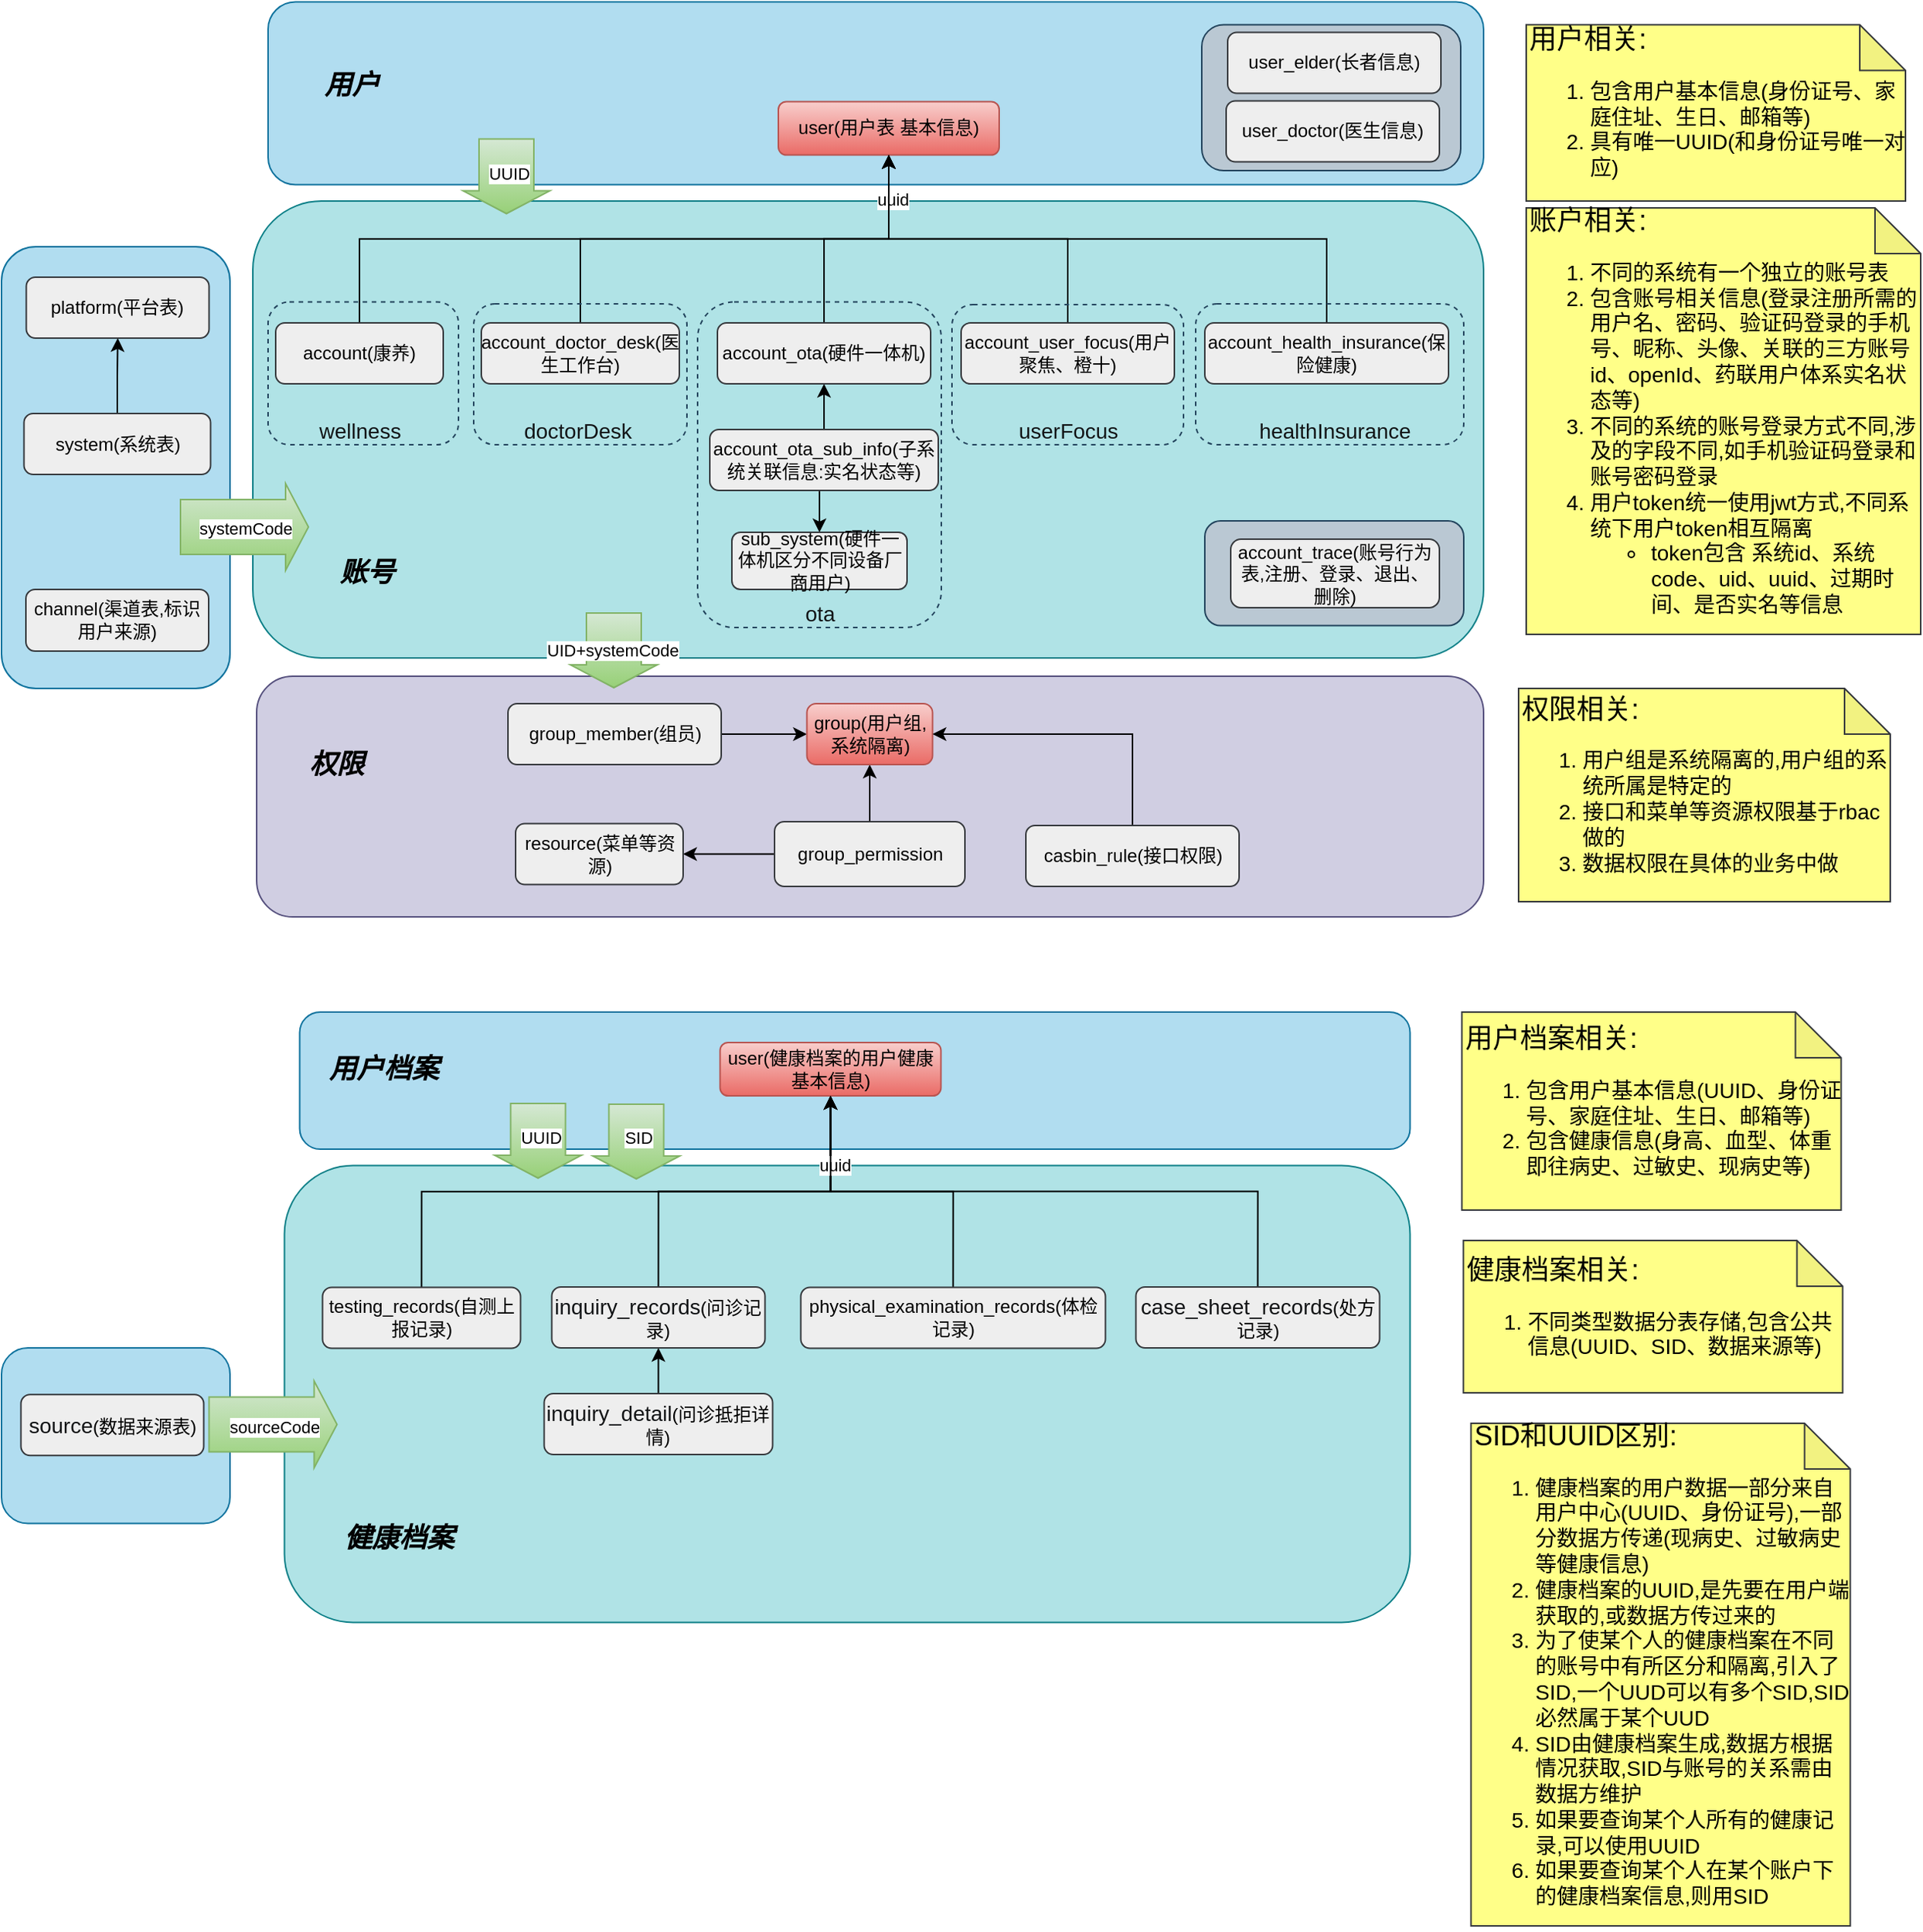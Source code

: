<mxfile version="18.1.3" type="github" pages="3">
  <diagram id="DXvc2E8cJ_xK4DUkMEUM" name="原用户中心概图">
    <mxGraphModel dx="3060" dy="701" grid="1" gridSize="10" guides="1" tooltips="1" connect="1" arrows="1" fold="1" page="1" pageScale="1" pageWidth="827" pageHeight="1169" math="0" shadow="0">
      <root>
        <mxCell id="0" />
        <mxCell id="1" parent="0" />
        <mxCell id="LZeSQC6pSNWB_15-Tgou-51" value="" style="rounded=1;whiteSpace=wrap;html=1;fillColor=#b1ddf0;strokeColor=#10739e;" parent="1" vertex="1">
          <mxGeometry x="-950" y="943" width="150" height="115.25" as="geometry" />
        </mxCell>
        <mxCell id="LZeSQC6pSNWB_15-Tgou-1" value="" style="rounded=1;whiteSpace=wrap;html=1;fillColor=#b0e3e6;strokeColor=#0e8088;" parent="1" vertex="1">
          <mxGeometry x="-764.25" y="823.25" width="739" height="300" as="geometry" />
        </mxCell>
        <mxCell id="i0h57hYHjh8C6_ZTMd2F-83" value="" style="rounded=1;whiteSpace=wrap;html=1;fillColor=#b1ddf0;strokeColor=#10739e;" parent="1" vertex="1">
          <mxGeometry x="-950" y="220" width="150" height="290" as="geometry" />
        </mxCell>
        <mxCell id="i0h57hYHjh8C6_ZTMd2F-28" value="" style="rounded=1;whiteSpace=wrap;html=1;fillColor=#b0e3e6;strokeColor=#0e8088;" parent="1" vertex="1">
          <mxGeometry x="-785" y="190" width="808" height="300" as="geometry" />
        </mxCell>
        <mxCell id="i0h57hYHjh8C6_ZTMd2F-78" value="" style="rounded=1;whiteSpace=wrap;html=1;fillColor=none;strokeColor=#23445d;dashed=1;" parent="1" vertex="1">
          <mxGeometry x="-493" y="256.25" width="160" height="213.75" as="geometry" />
        </mxCell>
        <mxCell id="i0h57hYHjh8C6_ZTMd2F-23" value="" style="rounded=1;whiteSpace=wrap;html=1;fillColor=#b1ddf0;strokeColor=#10739e;" parent="1" vertex="1">
          <mxGeometry x="-775" y="59.25" width="798" height="120" as="geometry" />
        </mxCell>
        <mxCell id="i0h57hYHjh8C6_ZTMd2F-75" value="" style="rounded=1;whiteSpace=wrap;html=1;fillColor=#bac8d3;strokeColor=#23445d;" parent="1" vertex="1">
          <mxGeometry x="-162" y="74.25" width="170" height="95.75" as="geometry" />
        </mxCell>
        <mxCell id="i0h57hYHjh8C6_ZTMd2F-50" value="" style="rounded=1;whiteSpace=wrap;html=1;fillColor=#bac8d3;strokeColor=#23445d;" parent="1" vertex="1">
          <mxGeometry x="-160" y="400" width="170" height="68.75" as="geometry" />
        </mxCell>
        <mxCell id="i0h57hYHjh8C6_ZTMd2F-48" value="" style="rounded=1;whiteSpace=wrap;html=1;fillColor=#d0cee2;strokeColor=#56517e;" parent="1" vertex="1">
          <mxGeometry x="-782.5" y="502" width="805.5" height="158" as="geometry" />
        </mxCell>
        <mxCell id="i0h57hYHjh8C6_ZTMd2F-84" style="edgeStyle=orthogonalEdgeStyle;rounded=0;orthogonalLoop=1;jettySize=auto;html=1;exitX=0.5;exitY=0;exitDx=0;exitDy=0;" parent="1" source="i0h57hYHjh8C6_ZTMd2F-2" target="i0h57hYHjh8C6_ZTMd2F-45" edge="1">
          <mxGeometry relative="1" as="geometry" />
        </mxCell>
        <mxCell id="i0h57hYHjh8C6_ZTMd2F-2" value="system(系统表)" style="rounded=1;whiteSpace=wrap;html=1;fillColor=#eeeeee;strokeColor=#36393d;" parent="1" vertex="1">
          <mxGeometry x="-935.25" y="329.5" width="122.5" height="40" as="geometry" />
        </mxCell>
        <mxCell id="i0h57hYHjh8C6_ZTMd2F-3" value="user(用户表 基本信息)" style="rounded=1;whiteSpace=wrap;html=1;fillColor=#f8cecc;strokeColor=#b85450;gradientColor=#ea6b66;" parent="1" vertex="1">
          <mxGeometry x="-440" y="124.75" width="145" height="35" as="geometry" />
        </mxCell>
        <mxCell id="i0h57hYHjh8C6_ZTMd2F-22" value="" style="edgeStyle=orthogonalEdgeStyle;rounded=0;orthogonalLoop=1;jettySize=auto;html=1;exitX=0.5;exitY=0;exitDx=0;exitDy=0;" parent="1" source="i0h57hYHjh8C6_ZTMd2F-18" target="i0h57hYHjh8C6_ZTMd2F-3" edge="1">
          <mxGeometry relative="1" as="geometry" />
        </mxCell>
        <mxCell id="i0h57hYHjh8C6_ZTMd2F-18" value="account(康养)" style="rounded=1;whiteSpace=wrap;html=1;fillColor=#eeeeee;strokeColor=#36393d;" parent="1" vertex="1">
          <mxGeometry x="-770" y="270" width="110" height="40" as="geometry" />
        </mxCell>
        <mxCell id="i0h57hYHjh8C6_ZTMd2F-30" style="edgeStyle=orthogonalEdgeStyle;rounded=0;orthogonalLoop=1;jettySize=auto;html=1;exitX=0.5;exitY=0;exitDx=0;exitDy=0;entryX=0.5;entryY=1;entryDx=0;entryDy=0;" parent="1" source="i0h57hYHjh8C6_ZTMd2F-19" target="i0h57hYHjh8C6_ZTMd2F-3" edge="1">
          <mxGeometry relative="1" as="geometry" />
        </mxCell>
        <mxCell id="i0h57hYHjh8C6_ZTMd2F-19" value="account_doctor_desk(医生工作台)" style="rounded=1;whiteSpace=wrap;html=1;fillColor=#eeeeee;strokeColor=#36393d;" parent="1" vertex="1">
          <mxGeometry x="-635" y="270" width="130" height="40" as="geometry" />
        </mxCell>
        <mxCell id="i0h57hYHjh8C6_ZTMd2F-32" style="edgeStyle=orthogonalEdgeStyle;rounded=0;orthogonalLoop=1;jettySize=auto;html=1;exitX=0.5;exitY=0;exitDx=0;exitDy=0;entryX=0.5;entryY=1;entryDx=0;entryDy=0;" parent="1" source="i0h57hYHjh8C6_ZTMd2F-21" target="i0h57hYHjh8C6_ZTMd2F-3" edge="1">
          <mxGeometry relative="1" as="geometry" />
        </mxCell>
        <mxCell id="i0h57hYHjh8C6_ZTMd2F-21" value="account_health_insurance(保险健康)" style="rounded=1;whiteSpace=wrap;html=1;fillColor=#eeeeee;strokeColor=#36393d;" parent="1" vertex="1">
          <mxGeometry x="-160" y="270" width="160" height="40" as="geometry" />
        </mxCell>
        <mxCell id="i0h57hYHjh8C6_ZTMd2F-24" value="account_trace(账号行为表,注册、登录、退出、删除)" style="rounded=1;whiteSpace=wrap;html=1;fillColor=#eeeeee;strokeColor=#36393d;" parent="1" vertex="1">
          <mxGeometry x="-143" y="412" width="137" height="45" as="geometry" />
        </mxCell>
        <mxCell id="i0h57hYHjh8C6_ZTMd2F-29" style="edgeStyle=orthogonalEdgeStyle;rounded=0;orthogonalLoop=1;jettySize=auto;html=1;exitX=0.5;exitY=0;exitDx=0;exitDy=0;entryX=0.5;entryY=1;entryDx=0;entryDy=0;" parent="1" source="i0h57hYHjh8C6_ZTMd2F-25" target="i0h57hYHjh8C6_ZTMd2F-26" edge="1">
          <mxGeometry relative="1" as="geometry" />
        </mxCell>
        <mxCell id="i0h57hYHjh8C6_ZTMd2F-51" style="edgeStyle=orthogonalEdgeStyle;rounded=0;orthogonalLoop=1;jettySize=auto;html=1;exitX=0.5;exitY=1;exitDx=0;exitDy=0;entryX=0.5;entryY=0;entryDx=0;entryDy=0;" parent="1" source="i0h57hYHjh8C6_ZTMd2F-25" target="i0h57hYHjh8C6_ZTMd2F-43" edge="1">
          <mxGeometry relative="1" as="geometry" />
        </mxCell>
        <mxCell id="i0h57hYHjh8C6_ZTMd2F-25" value="account_ota_sub_info(子系统关联信息:实名状态等)" style="rounded=1;whiteSpace=wrap;html=1;fillColor=#eeeeee;strokeColor=#36393d;" parent="1" vertex="1">
          <mxGeometry x="-485" y="340" width="150" height="40" as="geometry" />
        </mxCell>
        <mxCell id="i0h57hYHjh8C6_ZTMd2F-31" style="edgeStyle=orthogonalEdgeStyle;rounded=0;orthogonalLoop=1;jettySize=auto;html=1;exitX=0.5;exitY=0;exitDx=0;exitDy=0;entryX=0.5;entryY=1;entryDx=0;entryDy=0;" parent="1" source="i0h57hYHjh8C6_ZTMd2F-26" target="i0h57hYHjh8C6_ZTMd2F-3" edge="1">
          <mxGeometry relative="1" as="geometry" />
        </mxCell>
        <mxCell id="i0h57hYHjh8C6_ZTMd2F-39" value="uuid" style="edgeLabel;html=1;align=center;verticalAlign=middle;resizable=0;points=[];" parent="i0h57hYHjh8C6_ZTMd2F-31" vertex="1" connectable="0">
          <mxGeometry x="0.622" y="-2" relative="1" as="geometry">
            <mxPoint as="offset" />
          </mxGeometry>
        </mxCell>
        <mxCell id="i0h57hYHjh8C6_ZTMd2F-26" value="account_ota(硬件一体机)" style="rounded=1;whiteSpace=wrap;html=1;fillColor=#eeeeee;strokeColor=#36393d;" parent="1" vertex="1">
          <mxGeometry x="-480" y="270" width="140" height="40" as="geometry" />
        </mxCell>
        <mxCell id="i0h57hYHjh8C6_ZTMd2F-66" style="edgeStyle=orthogonalEdgeStyle;rounded=0;orthogonalLoop=1;jettySize=auto;html=1;exitX=0;exitY=0.5;exitDx=0;exitDy=0;" parent="1" source="i0h57hYHjh8C6_ZTMd2F-33" target="i0h57hYHjh8C6_ZTMd2F-44" edge="1">
          <mxGeometry relative="1" as="geometry" />
        </mxCell>
        <mxCell id="i0h57hYHjh8C6_ZTMd2F-74" style="edgeStyle=orthogonalEdgeStyle;rounded=0;orthogonalLoop=1;jettySize=auto;html=1;exitX=0.5;exitY=0;exitDx=0;exitDy=0;entryX=0.5;entryY=1;entryDx=0;entryDy=0;" parent="1" source="i0h57hYHjh8C6_ZTMd2F-33" target="i0h57hYHjh8C6_ZTMd2F-35" edge="1">
          <mxGeometry relative="1" as="geometry" />
        </mxCell>
        <mxCell id="i0h57hYHjh8C6_ZTMd2F-33" value="group_permission" style="rounded=1;whiteSpace=wrap;html=1;fillColor=#eeeeee;strokeColor=#36393d;" parent="1" vertex="1">
          <mxGeometry x="-442.5" y="597.5" width="125" height="42.5" as="geometry" />
        </mxCell>
        <mxCell id="i0h57hYHjh8C6_ZTMd2F-73" style="edgeStyle=orthogonalEdgeStyle;rounded=0;orthogonalLoop=1;jettySize=auto;html=1;exitX=1;exitY=0.5;exitDx=0;exitDy=0;entryX=0;entryY=0.5;entryDx=0;entryDy=0;" parent="1" source="i0h57hYHjh8C6_ZTMd2F-34" target="i0h57hYHjh8C6_ZTMd2F-35" edge="1">
          <mxGeometry relative="1" as="geometry" />
        </mxCell>
        <mxCell id="i0h57hYHjh8C6_ZTMd2F-34" value="group_member(组员)" style="rounded=1;whiteSpace=wrap;html=1;fillColor=#eeeeee;strokeColor=#36393d;" parent="1" vertex="1">
          <mxGeometry x="-617.5" y="520" width="140" height="40" as="geometry" />
        </mxCell>
        <mxCell id="i0h57hYHjh8C6_ZTMd2F-35" value="group(用户组,系统隔离)" style="rounded=1;whiteSpace=wrap;html=1;fillColor=#f8cecc;strokeColor=#b85450;gradientColor=#ea6b66;" parent="1" vertex="1">
          <mxGeometry x="-421.25" y="520" width="82.5" height="40" as="geometry" />
        </mxCell>
        <mxCell id="i0h57hYHjh8C6_ZTMd2F-36" value="channel(渠道表,标识用户来源)" style="rounded=1;whiteSpace=wrap;html=1;fillColor=#eeeeee;strokeColor=#36393d;" parent="1" vertex="1">
          <mxGeometry x="-934" y="445" width="120" height="40.5" as="geometry" />
        </mxCell>
        <mxCell id="i0h57hYHjh8C6_ZTMd2F-67" style="edgeStyle=orthogonalEdgeStyle;rounded=0;orthogonalLoop=1;jettySize=auto;html=1;exitX=0.5;exitY=0;exitDx=0;exitDy=0;entryX=1;entryY=0.5;entryDx=0;entryDy=0;" parent="1" source="i0h57hYHjh8C6_ZTMd2F-37" target="i0h57hYHjh8C6_ZTMd2F-35" edge="1">
          <mxGeometry relative="1" as="geometry" />
        </mxCell>
        <mxCell id="i0h57hYHjh8C6_ZTMd2F-37" value="casbin_rule(接口权限)" style="rounded=1;whiteSpace=wrap;html=1;fillColor=#eeeeee;strokeColor=#36393d;" parent="1" vertex="1">
          <mxGeometry x="-277.5" y="600" width="140" height="40" as="geometry" />
        </mxCell>
        <mxCell id="i0h57hYHjh8C6_ZTMd2F-40" style="edgeStyle=orthogonalEdgeStyle;rounded=0;orthogonalLoop=1;jettySize=auto;html=1;exitX=0.5;exitY=0;exitDx=0;exitDy=0;" parent="1" source="i0h57hYHjh8C6_ZTMd2F-38" target="i0h57hYHjh8C6_ZTMd2F-3" edge="1">
          <mxGeometry relative="1" as="geometry" />
        </mxCell>
        <mxCell id="i0h57hYHjh8C6_ZTMd2F-38" value="account_user_focus(用户聚焦、橙十)" style="rounded=1;whiteSpace=wrap;html=1;fillColor=#eeeeee;strokeColor=#36393d;" parent="1" vertex="1">
          <mxGeometry x="-320" y="270" width="140" height="40" as="geometry" />
        </mxCell>
        <mxCell id="i0h57hYHjh8C6_ZTMd2F-41" value="user_elder(长者信息)" style="rounded=1;whiteSpace=wrap;html=1;fillColor=#eeeeee;strokeColor=#36393d;" parent="1" vertex="1">
          <mxGeometry x="-145" y="79.25" width="140" height="40" as="geometry" />
        </mxCell>
        <mxCell id="i0h57hYHjh8C6_ZTMd2F-43" value="sub_system(硬件一体机区分不同设备厂商用户)" style="rounded=1;whiteSpace=wrap;html=1;fillColor=#eeeeee;strokeColor=#36393d;" parent="1" vertex="1">
          <mxGeometry x="-470.5" y="407.5" width="115" height="37.5" as="geometry" />
        </mxCell>
        <mxCell id="i0h57hYHjh8C6_ZTMd2F-44" value="resource(菜单等资源)" style="rounded=1;whiteSpace=wrap;html=1;fillColor=#eeeeee;strokeColor=#36393d;" parent="1" vertex="1">
          <mxGeometry x="-612.5" y="598.75" width="110" height="40" as="geometry" />
        </mxCell>
        <mxCell id="i0h57hYHjh8C6_ZTMd2F-45" value="platform(平台表)" style="rounded=1;whiteSpace=wrap;html=1;fillColor=#eeeeee;strokeColor=#36393d;" parent="1" vertex="1">
          <mxGeometry x="-933.75" y="240" width="120" height="40" as="geometry" />
        </mxCell>
        <mxCell id="i0h57hYHjh8C6_ZTMd2F-54" value="" style="shape=flexArrow;endArrow=classic;html=1;rounded=0;width=36;endSize=4.67;fillColor=#d5e8d4;strokeColor=#82b366;gradientColor=#97d077;" parent="1" edge="1">
          <mxGeometry width="50" height="50" relative="1" as="geometry">
            <mxPoint x="-548" y="460" as="sourcePoint" />
            <mxPoint x="-548" y="510" as="targetPoint" />
          </mxGeometry>
        </mxCell>
        <mxCell id="i0h57hYHjh8C6_ZTMd2F-57" value="UID+systemCode" style="edgeLabel;html=1;align=center;verticalAlign=middle;resizable=0;points=[];" parent="i0h57hYHjh8C6_ZTMd2F-54" vertex="1" connectable="0">
          <mxGeometry y="-1" relative="1" as="geometry">
            <mxPoint as="offset" />
          </mxGeometry>
        </mxCell>
        <mxCell id="i0h57hYHjh8C6_ZTMd2F-58" value="" style="shape=flexArrow;endArrow=classic;html=1;rounded=0;width=36;endSize=4.67;fillColor=#d5e8d4;strokeColor=#82b366;gradientColor=#97d077;" parent="1" edge="1">
          <mxGeometry width="50" height="50" relative="1" as="geometry">
            <mxPoint x="-618.5" y="148.75" as="sourcePoint" />
            <mxPoint x="-618.5" y="198.75" as="targetPoint" />
          </mxGeometry>
        </mxCell>
        <mxCell id="i0h57hYHjh8C6_ZTMd2F-60" value="UUID" style="edgeLabel;html=1;align=center;verticalAlign=middle;resizable=0;points=[];" parent="i0h57hYHjh8C6_ZTMd2F-58" vertex="1" connectable="0">
          <mxGeometry x="-0.1" y="1" relative="1" as="geometry">
            <mxPoint as="offset" />
          </mxGeometry>
        </mxCell>
        <mxCell id="i0h57hYHjh8C6_ZTMd2F-76" value="" style="rounded=1;whiteSpace=wrap;html=1;fillColor=none;strokeColor=#23445d;dashed=1;" parent="1" vertex="1">
          <mxGeometry x="-775" y="256.25" width="125" height="93.75" as="geometry" />
        </mxCell>
        <mxCell id="i0h57hYHjh8C6_ZTMd2F-77" value="" style="rounded=1;whiteSpace=wrap;html=1;fillColor=none;strokeColor=#23445d;dashed=1;" parent="1" vertex="1">
          <mxGeometry x="-640" y="257.5" width="140" height="92.5" as="geometry" />
        </mxCell>
        <mxCell id="i0h57hYHjh8C6_ZTMd2F-79" value="" style="rounded=1;whiteSpace=wrap;html=1;fillColor=none;strokeColor=#23445d;dashed=1;" parent="1" vertex="1">
          <mxGeometry x="-326" y="258" width="152" height="92" as="geometry" />
        </mxCell>
        <mxCell id="i0h57hYHjh8C6_ZTMd2F-80" value="" style="rounded=1;whiteSpace=wrap;html=1;fillColor=none;strokeColor=#23445d;dashed=1;" parent="1" vertex="1">
          <mxGeometry x="-166" y="257.5" width="176" height="92.5" as="geometry" />
        </mxCell>
        <mxCell id="i0h57hYHjh8C6_ZTMd2F-81" style="edgeStyle=orthogonalEdgeStyle;rounded=0;orthogonalLoop=1;jettySize=auto;html=1;exitX=0.5;exitY=1;exitDx=0;exitDy=0;" parent="1" source="i0h57hYHjh8C6_ZTMd2F-78" target="i0h57hYHjh8C6_ZTMd2F-78" edge="1">
          <mxGeometry relative="1" as="geometry" />
        </mxCell>
        <mxCell id="i0h57hYHjh8C6_ZTMd2F-86" value="&lt;p style=&quot;margin: 0px ; font-stretch: normal ; font-size: 14px ; line-height: normal ; color: rgb(18 , 20 , 22)&quot;&gt;wellness&lt;/p&gt;" style="text;html=1;align=center;verticalAlign=middle;resizable=0;points=[];autosize=1;strokeColor=none;fillColor=none;" parent="1" vertex="1">
          <mxGeometry x="-750" y="329.5" width="70" height="20" as="geometry" />
        </mxCell>
        <mxCell id="i0h57hYHjh8C6_ZTMd2F-87" value="&lt;p style=&quot;margin: 0px ; font-stretch: normal ; font-size: 14px ; line-height: normal ; color: rgb(18 , 20 , 22)&quot;&gt;ota&lt;/p&gt;" style="text;html=1;align=center;verticalAlign=middle;resizable=0;points=[];autosize=1;strokeColor=none;fillColor=none;" parent="1" vertex="1">
          <mxGeometry x="-428" y="450" width="30" height="20" as="geometry" />
        </mxCell>
        <mxCell id="i0h57hYHjh8C6_ZTMd2F-88" value="&lt;p style=&quot;margin: 0px ; font-stretch: normal ; font-size: 14px ; line-height: normal ; color: rgb(18 , 20 , 22)&quot;&gt;doctorDesk&lt;/p&gt;" style="text;html=1;align=center;verticalAlign=middle;resizable=0;points=[];autosize=1;strokeColor=none;fillColor=none;" parent="1" vertex="1">
          <mxGeometry x="-617.5" y="330" width="90" height="20" as="geometry" />
        </mxCell>
        <mxCell id="i0h57hYHjh8C6_ZTMd2F-89" value="&lt;p style=&quot;margin: 0px ; font-stretch: normal ; font-size: 14px ; line-height: normal ; color: rgb(18 , 20 , 22)&quot;&gt;userFocus&lt;/p&gt;" style="text;html=1;align=center;verticalAlign=middle;resizable=0;points=[];autosize=1;strokeColor=none;fillColor=none;" parent="1" vertex="1">
          <mxGeometry x="-290" y="330" width="80" height="20" as="geometry" />
        </mxCell>
        <mxCell id="i0h57hYHjh8C6_ZTMd2F-90" value="&lt;p style=&quot;margin: 0px ; font-stretch: normal ; font-size: 14px ; line-height: normal ; color: rgb(18 , 20 , 22)&quot;&gt;healthInsurance&lt;/p&gt;" style="text;html=1;align=center;verticalAlign=middle;resizable=0;points=[];autosize=1;strokeColor=none;fillColor=none;" parent="1" vertex="1">
          <mxGeometry x="-135" y="330" width="120" height="20" as="geometry" />
        </mxCell>
        <mxCell id="i0h57hYHjh8C6_ZTMd2F-91" value="" style="shape=flexArrow;endArrow=classic;html=1;rounded=0;width=36;endSize=4.67;fillColor=#d5e8d4;strokeColor=#82b366;gradientColor=#97d077;" parent="1" edge="1">
          <mxGeometry width="50" height="50" relative="1" as="geometry">
            <mxPoint x="-833" y="404" as="sourcePoint" />
            <mxPoint x="-748" y="404" as="targetPoint" />
          </mxGeometry>
        </mxCell>
        <mxCell id="i0h57hYHjh8C6_ZTMd2F-92" value="systemCode" style="edgeLabel;html=1;align=center;verticalAlign=middle;resizable=0;points=[];" parent="i0h57hYHjh8C6_ZTMd2F-91" vertex="1" connectable="0">
          <mxGeometry y="-1" relative="1" as="geometry">
            <mxPoint as="offset" />
          </mxGeometry>
        </mxCell>
        <mxCell id="i0h57hYHjh8C6_ZTMd2F-101" value="user_doctor(医生信息)" style="rounded=1;whiteSpace=wrap;html=1;fillColor=#eeeeee;strokeColor=#36393d;" parent="1" vertex="1">
          <mxGeometry x="-146" y="124.25" width="140" height="40" as="geometry" />
        </mxCell>
        <mxCell id="i0h57hYHjh8C6_ZTMd2F-102" value="用户" style="shape=note;whiteSpace=wrap;html=1;backgroundOutline=1;darkOpacity=0.05;dashed=1;fillColor=none;size=0;strokeColor=none;fontSize=18;fontStyle=3" parent="1" vertex="1">
          <mxGeometry x="-760" y="64.25" width="80" height="100" as="geometry" />
        </mxCell>
        <mxCell id="i0h57hYHjh8C6_ZTMd2F-104" value="账号" style="shape=note;whiteSpace=wrap;html=1;backgroundOutline=1;darkOpacity=0.05;dashed=1;fillColor=none;size=0;strokeColor=none;fontSize=18;fontStyle=3" parent="1" vertex="1">
          <mxGeometry x="-750" y="384.38" width="80" height="100" as="geometry" />
        </mxCell>
        <mxCell id="i0h57hYHjh8C6_ZTMd2F-105" value="权限" style="shape=note;whiteSpace=wrap;html=1;backgroundOutline=1;darkOpacity=0.05;dashed=1;fillColor=none;size=0;strokeColor=none;fontSize=18;fontStyle=3" parent="1" vertex="1">
          <mxGeometry x="-770" y="510" width="80" height="100" as="geometry" />
        </mxCell>
        <mxCell id="i0h57hYHjh8C6_ZTMd2F-106" style="edgeStyle=orthogonalEdgeStyle;rounded=0;orthogonalLoop=1;jettySize=auto;html=1;exitX=0.5;exitY=1;exitDx=0;exitDy=0;fontSize=18;" parent="1" source="i0h57hYHjh8C6_ZTMd2F-83" target="i0h57hYHjh8C6_ZTMd2F-83" edge="1">
          <mxGeometry relative="1" as="geometry" />
        </mxCell>
        <mxCell id="i0h57hYHjh8C6_ZTMd2F-110" value="用户相关:&lt;br&gt;&lt;ol style=&quot;font-size: 14px&quot;&gt;&lt;li&gt;包含用户基本信息(身份证号、家庭住址、生日、邮箱等)&lt;/li&gt;&lt;li&gt;具有唯一UUID(和身份证号唯一对应)&lt;/li&gt;&lt;/ol&gt;" style="shape=note;whiteSpace=wrap;html=1;backgroundOutline=1;darkOpacity=0.05;fontSize=18;fillColor=#ffff88;strokeColor=#36393d;align=left;" parent="1" vertex="1">
          <mxGeometry x="51" y="74.25" width="249" height="115.75" as="geometry" />
        </mxCell>
        <mxCell id="i0h57hYHjh8C6_ZTMd2F-111" value="账户相关:&lt;br&gt;&lt;ol style=&quot;font-size: 14px&quot;&gt;&lt;li&gt;不同的系统有一个独立的账号表&lt;/li&gt;&lt;li&gt;包含账号相关信息(登录注册所需的用户名、密码、验证码登录的手机号、昵称、头像、关联的三方账号id、openId、药联用户体系实名状态等)&lt;/li&gt;&lt;li&gt;不同的系统的账号登录方式不同,涉及的字段不同,如手机验证码登录和账号密码登录&lt;/li&gt;&lt;li&gt;用户token统一使用jwt方式,不同系统下用户token相互隔离&lt;/li&gt;&lt;ul&gt;&lt;li&gt;token包含 系统id、系统code、uid、uuid、过期时间、是否实名等信息&lt;/li&gt;&lt;/ul&gt;&lt;/ol&gt;" style="shape=note;whiteSpace=wrap;html=1;backgroundOutline=1;darkOpacity=0.05;fontSize=18;fillColor=#ffff88;strokeColor=#36393d;align=left;" parent="1" vertex="1">
          <mxGeometry x="51" y="194.5" width="259" height="280" as="geometry" />
        </mxCell>
        <mxCell id="i0h57hYHjh8C6_ZTMd2F-112" value="权限相关:&lt;br&gt;&lt;ol style=&quot;font-size: 14px&quot;&gt;&lt;li&gt;用户组是系统隔离的,用户组的系统所属是特定的&lt;/li&gt;&lt;li&gt;接口和菜单等资源权限基于rbac做的&lt;/li&gt;&lt;li&gt;数据权限在具体的业务中做&lt;/li&gt;&lt;/ol&gt;" style="shape=note;whiteSpace=wrap;html=1;backgroundOutline=1;darkOpacity=0.05;fontSize=18;fillColor=#ffff88;strokeColor=#36393d;align=left;" parent="1" vertex="1">
          <mxGeometry x="46" y="510" width="244" height="140" as="geometry" />
        </mxCell>
        <mxCell id="LZeSQC6pSNWB_15-Tgou-3" value="" style="rounded=1;whiteSpace=wrap;html=1;fillColor=#b1ddf0;strokeColor=#10739e;" parent="1" vertex="1">
          <mxGeometry x="-754.25" y="722.5" width="729" height="90" as="geometry" />
        </mxCell>
        <mxCell id="LZeSQC6pSNWB_15-Tgou-6" value="user(健康档案的用户健康基本信息)" style="rounded=1;whiteSpace=wrap;html=1;fillColor=#f8cecc;strokeColor=#b85450;gradientColor=#ea6b66;" parent="1" vertex="1">
          <mxGeometry x="-478.25" y="742.5" width="145" height="35" as="geometry" />
        </mxCell>
        <mxCell id="LZeSQC6pSNWB_15-Tgou-9" style="edgeStyle=orthogonalEdgeStyle;rounded=0;orthogonalLoop=1;jettySize=auto;html=1;exitX=0.5;exitY=0;exitDx=0;exitDy=0;entryX=0.5;entryY=1;entryDx=0;entryDy=0;" parent="1" source="LZeSQC6pSNWB_15-Tgou-10" target="LZeSQC6pSNWB_15-Tgou-6" edge="1">
          <mxGeometry relative="1" as="geometry" />
        </mxCell>
        <mxCell id="LZeSQC6pSNWB_15-Tgou-10" value="testing_records(自测上报记录)" style="rounded=1;whiteSpace=wrap;html=1;fillColor=#eeeeee;strokeColor=#36393d;" parent="1" vertex="1">
          <mxGeometry x="-739.25" y="903.25" width="130" height="40" as="geometry" />
        </mxCell>
        <mxCell id="LZeSQC6pSNWB_15-Tgou-11" style="edgeStyle=orthogonalEdgeStyle;rounded=0;orthogonalLoop=1;jettySize=auto;html=1;exitX=0.5;exitY=0;exitDx=0;exitDy=0;entryX=0.5;entryY=1;entryDx=0;entryDy=0;" parent="1" source="LZeSQC6pSNWB_15-Tgou-12" target="LZeSQC6pSNWB_15-Tgou-6" edge="1">
          <mxGeometry relative="1" as="geometry" />
        </mxCell>
        <mxCell id="LZeSQC6pSNWB_15-Tgou-12" value="&lt;span style=&quot;color: rgb(18 , 20 , 22) ; font-size: 14px&quot;&gt;case_sheet_records&lt;/span&gt;(处方记录)" style="rounded=1;whiteSpace=wrap;html=1;fillColor=#eeeeee;strokeColor=#36393d;" parent="1" vertex="1">
          <mxGeometry x="-205.25" y="903" width="160" height="40" as="geometry" />
        </mxCell>
        <mxCell id="LZeSQC6pSNWB_15-Tgou-14" style="edgeStyle=orthogonalEdgeStyle;rounded=0;orthogonalLoop=1;jettySize=auto;html=1;exitX=0.5;exitY=0;exitDx=0;exitDy=0;entryX=0.5;entryY=1;entryDx=0;entryDy=0;" parent="1" source="LZeSQC6pSNWB_15-Tgou-16" target="LZeSQC6pSNWB_15-Tgou-19" edge="1">
          <mxGeometry relative="1" as="geometry" />
        </mxCell>
        <mxCell id="LZeSQC6pSNWB_15-Tgou-16" value="&lt;span style=&quot;color: rgb(18 , 20 , 22) ; font-size: 14px&quot;&gt;inquiry_detail&lt;/span&gt;(问诊抵拒详情)" style="rounded=1;whiteSpace=wrap;html=1;fillColor=#eeeeee;strokeColor=#36393d;" parent="1" vertex="1">
          <mxGeometry x="-593.75" y="973" width="150" height="40" as="geometry" />
        </mxCell>
        <mxCell id="LZeSQC6pSNWB_15-Tgou-17" style="edgeStyle=orthogonalEdgeStyle;rounded=0;orthogonalLoop=1;jettySize=auto;html=1;exitX=0.5;exitY=0;exitDx=0;exitDy=0;entryX=0.5;entryY=1;entryDx=0;entryDy=0;" parent="1" source="LZeSQC6pSNWB_15-Tgou-19" target="LZeSQC6pSNWB_15-Tgou-6" edge="1">
          <mxGeometry relative="1" as="geometry" />
        </mxCell>
        <mxCell id="LZeSQC6pSNWB_15-Tgou-18" value="uuid" style="edgeLabel;html=1;align=center;verticalAlign=middle;resizable=0;points=[];" parent="LZeSQC6pSNWB_15-Tgou-17" vertex="1" connectable="0">
          <mxGeometry x="0.622" y="-2" relative="1" as="geometry">
            <mxPoint as="offset" />
          </mxGeometry>
        </mxCell>
        <mxCell id="LZeSQC6pSNWB_15-Tgou-19" value="&lt;span style=&quot;color: rgb(18 , 20 , 22) ; font-size: 14px&quot;&gt;inquiry_records&lt;/span&gt;(问诊记录)" style="rounded=1;whiteSpace=wrap;html=1;fillColor=#eeeeee;strokeColor=#36393d;" parent="1" vertex="1">
          <mxGeometry x="-588.75" y="903" width="140" height="40" as="geometry" />
        </mxCell>
        <mxCell id="LZeSQC6pSNWB_15-Tgou-20" style="edgeStyle=orthogonalEdgeStyle;rounded=0;orthogonalLoop=1;jettySize=auto;html=1;exitX=0.5;exitY=0;exitDx=0;exitDy=0;" parent="1" source="LZeSQC6pSNWB_15-Tgou-21" target="LZeSQC6pSNWB_15-Tgou-6" edge="1">
          <mxGeometry relative="1" as="geometry" />
        </mxCell>
        <mxCell id="LZeSQC6pSNWB_15-Tgou-21" value="physical_examination_records(体检记录)" style="rounded=1;whiteSpace=wrap;html=1;fillColor=#eeeeee;strokeColor=#36393d;" parent="1" vertex="1">
          <mxGeometry x="-425.25" y="903.25" width="200" height="40" as="geometry" />
        </mxCell>
        <mxCell id="LZeSQC6pSNWB_15-Tgou-26" value="" style="shape=flexArrow;endArrow=classic;html=1;rounded=0;width=36;endSize=4.67;fillColor=#d5e8d4;strokeColor=#82b366;gradientColor=#97d077;" parent="1" edge="1">
          <mxGeometry width="50" height="50" relative="1" as="geometry">
            <mxPoint x="-597.75" y="782" as="sourcePoint" />
            <mxPoint x="-597.75" y="832" as="targetPoint" />
          </mxGeometry>
        </mxCell>
        <mxCell id="LZeSQC6pSNWB_15-Tgou-27" value="UUID" style="edgeLabel;html=1;align=center;verticalAlign=middle;resizable=0;points=[];" parent="LZeSQC6pSNWB_15-Tgou-26" vertex="1" connectable="0">
          <mxGeometry x="-0.1" y="1" relative="1" as="geometry">
            <mxPoint as="offset" />
          </mxGeometry>
        </mxCell>
        <mxCell id="LZeSQC6pSNWB_15-Tgou-32" style="edgeStyle=orthogonalEdgeStyle;rounded=0;orthogonalLoop=1;jettySize=auto;html=1;exitX=0.5;exitY=1;exitDx=0;exitDy=0;" parent="1" edge="1">
          <mxGeometry relative="1" as="geometry">
            <mxPoint x="-517.75" y="1032.25" as="sourcePoint" />
            <mxPoint x="-517.75" y="1032.25" as="targetPoint" />
          </mxGeometry>
        </mxCell>
        <mxCell id="LZeSQC6pSNWB_15-Tgou-38" value="" style="shape=flexArrow;endArrow=classic;html=1;rounded=0;width=36;endSize=4.67;fillColor=#d5e8d4;strokeColor=#82b366;gradientColor=#97d077;" parent="1" edge="1">
          <mxGeometry width="50" height="50" relative="1" as="geometry">
            <mxPoint x="-814.25" y="993.25" as="sourcePoint" />
            <mxPoint x="-729.25" y="993.25" as="targetPoint" />
          </mxGeometry>
        </mxCell>
        <mxCell id="LZeSQC6pSNWB_15-Tgou-39" value="sourceCode" style="edgeLabel;html=1;align=center;verticalAlign=middle;resizable=0;points=[];" parent="LZeSQC6pSNWB_15-Tgou-38" vertex="1" connectable="0">
          <mxGeometry y="-1" relative="1" as="geometry">
            <mxPoint as="offset" />
          </mxGeometry>
        </mxCell>
        <mxCell id="LZeSQC6pSNWB_15-Tgou-41" value="用户档案" style="shape=note;whiteSpace=wrap;html=1;backgroundOutline=1;darkOpacity=0.05;dashed=1;fillColor=none;size=0;strokeColor=none;fontSize=18;fontStyle=3" parent="1" vertex="1">
          <mxGeometry x="-739.25" y="710" width="80" height="100" as="geometry" />
        </mxCell>
        <mxCell id="LZeSQC6pSNWB_15-Tgou-42" value="健康档案" style="shape=note;whiteSpace=wrap;html=1;backgroundOutline=1;darkOpacity=0.05;dashed=1;fillColor=none;size=0;strokeColor=none;fontSize=18;fontStyle=3" parent="1" vertex="1">
          <mxGeometry x="-729.25" y="1017.63" width="80" height="100" as="geometry" />
        </mxCell>
        <mxCell id="LZeSQC6pSNWB_15-Tgou-55" value="&lt;span style=&quot;color: rgb(18 , 20 , 22) ; font-size: 14px&quot;&gt;source&lt;/span&gt;(数据来源表)" style="rounded=1;whiteSpace=wrap;html=1;fillColor=#eeeeee;strokeColor=#36393d;" parent="1" vertex="1">
          <mxGeometry x="-937.25" y="973.63" width="120" height="40" as="geometry" />
        </mxCell>
        <mxCell id="LZeSQC6pSNWB_15-Tgou-56" style="edgeStyle=orthogonalEdgeStyle;rounded=0;orthogonalLoop=1;jettySize=auto;html=1;exitX=0.5;exitY=1;exitDx=0;exitDy=0;fontSize=18;" parent="1" source="LZeSQC6pSNWB_15-Tgou-51" target="LZeSQC6pSNWB_15-Tgou-51" edge="1">
          <mxGeometry relative="1" as="geometry" />
        </mxCell>
        <mxCell id="LZeSQC6pSNWB_15-Tgou-60" value="" style="shape=flexArrow;endArrow=classic;html=1;rounded=0;width=36;endSize=4.67;fillColor=#d5e8d4;strokeColor=#82b366;gradientColor=#97d077;" parent="1" edge="1">
          <mxGeometry width="50" height="50" relative="1" as="geometry">
            <mxPoint x="-533.25" y="782.5" as="sourcePoint" />
            <mxPoint x="-533.25" y="832.5" as="targetPoint" />
          </mxGeometry>
        </mxCell>
        <mxCell id="LZeSQC6pSNWB_15-Tgou-61" value="SID" style="edgeLabel;html=1;align=center;verticalAlign=middle;resizable=0;points=[];" parent="LZeSQC6pSNWB_15-Tgou-60" vertex="1" connectable="0">
          <mxGeometry x="-0.1" y="1" relative="1" as="geometry">
            <mxPoint as="offset" />
          </mxGeometry>
        </mxCell>
        <mxCell id="LZeSQC6pSNWB_15-Tgou-62" value="用户档案相关:&lt;br&gt;&lt;ol style=&quot;font-size: 14px&quot;&gt;&lt;li&gt;包含用户基本信息(UUID、身份证号、家庭住址、生日、邮箱等)&lt;/li&gt;&lt;li&gt;包含健康信息(身高、血型、体重即往病史、过敏史、现病史等)&lt;/li&gt;&lt;/ol&gt;" style="shape=note;whiteSpace=wrap;html=1;backgroundOutline=1;darkOpacity=0.05;fontSize=18;fillColor=#ffff88;strokeColor=#36393d;align=left;" parent="1" vertex="1">
          <mxGeometry x="8.75" y="722.5" width="249" height="130" as="geometry" />
        </mxCell>
        <mxCell id="LZeSQC6pSNWB_15-Tgou-63" value="健康档案相关:&lt;br&gt;&lt;ol style=&quot;font-size: 14px&quot;&gt;&lt;li&gt;不同类型数据分表存储,包含公共信息(UUID、SID、数据来源等)&lt;/li&gt;&lt;/ol&gt;" style="shape=note;whiteSpace=wrap;html=1;backgroundOutline=1;darkOpacity=0.05;fontSize=18;fillColor=#ffff88;strokeColor=#36393d;align=left;" parent="1" vertex="1">
          <mxGeometry x="9.75" y="872.5" width="249" height="100" as="geometry" />
        </mxCell>
        <mxCell id="LZeSQC6pSNWB_15-Tgou-64" value="SID和UUID区别:&lt;br&gt;&lt;ol style=&quot;font-size: 14px&quot;&gt;&lt;li&gt;健康档案的用户数据一部分来自用户中心(UUID、身份证号),一部分数据方传递(现病史、过敏病史等健康信息)&lt;/li&gt;&lt;li&gt;健康档案的UUID,是先要在用户端获取的,或数据方传过来的&lt;/li&gt;&lt;li&gt;为了使某个人的健康档案在不同的账号中有所区分和隔离,引入了SID,一个UUD可以有多个SID,SID必然属于某个UUD&lt;/li&gt;&lt;li&gt;SID由健康档案生成,数据方根据情况获取,SID与账号的关系需由数据方维护&lt;/li&gt;&lt;li&gt;如果要查询某个人所有的健康记录,可以使用UUID&lt;/li&gt;&lt;li&gt;如果要查询某个人在某个账户下的健康档案信息,则用SID&lt;/li&gt;&lt;/ol&gt;" style="shape=note;whiteSpace=wrap;html=1;backgroundOutline=1;darkOpacity=0.05;fontSize=18;fillColor=#ffff88;strokeColor=#36393d;align=left;" parent="1" vertex="1">
          <mxGeometry x="14.75" y="992.5" width="249" height="330" as="geometry" />
        </mxCell>
      </root>
    </mxGraphModel>
  </diagram>
  <diagram id="-B9M6LPAU0MiEVpBrtt1" name="新用户中心ER概图">
    <mxGraphModel dx="1406" dy="701" grid="1" gridSize="10" guides="1" tooltips="1" connect="1" arrows="1" fold="1" page="1" pageScale="1" pageWidth="827" pageHeight="1169" math="0" shadow="0">
      <root>
        <mxCell id="0" />
        <mxCell id="1" parent="0" />
        <mxCell id="TIC7ICdflJDNSvojPpsd-197" value="user_info(用户信息表)" style="swimlane;fontStyle=0;childLayout=stackLayout;horizontal=1;startSize=26;horizontalStack=0;resizeParent=1;resizeParentMax=0;resizeLast=0;collapsible=1;marginBottom=0;align=center;fontSize=14;rounded=1;strokeWidth=2;fillColor=default;" parent="1" vertex="1">
          <mxGeometry x="40" y="310" width="160" height="100" as="geometry" />
        </mxCell>
        <mxCell id="TIC7ICdflJDNSvojPpsd-198" value="uid 用户ID" style="text;strokeColor=none;fillColor=none;spacingLeft=4;spacingRight=4;overflow=hidden;rotatable=0;points=[[0,0.5],[1,0.5]];portConstraint=eastwest;fontSize=12;rounded=1;" parent="TIC7ICdflJDNSvojPpsd-197" vertex="1">
          <mxGeometry y="26" width="160" height="30" as="geometry" />
        </mxCell>
        <mxCell id="TIC7ICdflJDNSvojPpsd-199" value="用户信息(生日、性别、&#xa;民族、身高、体重、血型等)" style="text;strokeColor=none;fillColor=none;spacingLeft=4;spacingRight=4;overflow=hidden;rotatable=0;points=[[0,0.5],[1,0.5]];portConstraint=eastwest;fontSize=12;rounded=1;" parent="TIC7ICdflJDNSvojPpsd-197" vertex="1">
          <mxGeometry y="56" width="160" height="44" as="geometry" />
        </mxCell>
        <mxCell id="TIC7ICdflJDNSvojPpsd-201" value="user_card(身份认证表)" style="swimlane;fontStyle=0;childLayout=stackLayout;horizontal=1;startSize=26;horizontalStack=0;resizeParent=1;resizeParentMax=0;resizeLast=0;collapsible=1;marginBottom=0;align=center;fontSize=14;rounded=1;strokeWidth=2;fillColor=default;" parent="1" vertex="1">
          <mxGeometry x="510" y="535" width="160" height="100" as="geometry" />
        </mxCell>
        <mxCell id="TIC7ICdflJDNSvojPpsd-206" value="identity_code 身份认证Code" style="text;strokeColor=none;fillColor=none;spacingLeft=4;spacingRight=4;overflow=hidden;rotatable=0;points=[[0,0.5],[1,0.5]];portConstraint=eastwest;fontSize=12;rounded=1;" parent="TIC7ICdflJDNSvojPpsd-201" vertex="1">
          <mxGeometry y="26" width="160" height="30" as="geometry" />
        </mxCell>
        <mxCell id="TIC7ICdflJDNSvojPpsd-203" value="证件信息(证件号、证件姓名、&#xa;证件效期、证件图片)" style="text;strokeColor=none;fillColor=none;spacingLeft=4;spacingRight=4;overflow=hidden;rotatable=0;points=[[0,0.5],[1,0.5]];portConstraint=eastwest;fontSize=12;rounded=1;" parent="TIC7ICdflJDNSvojPpsd-201" vertex="1">
          <mxGeometry y="56" width="160" height="44" as="geometry" />
        </mxCell>
        <mxCell id="TIC7ICdflJDNSvojPpsd-207" value="user_family(用户亲属表)" style="swimlane;fontStyle=0;childLayout=stackLayout;horizontal=1;startSize=26;horizontalStack=0;resizeParent=1;resizeParentMax=0;resizeLast=0;collapsible=1;marginBottom=0;align=center;fontSize=14;rounded=1;strokeWidth=2;fillColor=default;" parent="1" vertex="1">
          <mxGeometry x="510" y="310" width="160" height="200" as="geometry" />
        </mxCell>
        <mxCell id="TIC7ICdflJDNSvojPpsd-208" value="uid 用户ID" style="text;strokeColor=none;fillColor=none;spacingLeft=4;spacingRight=4;overflow=hidden;rotatable=0;points=[[0,0.5],[1,0.5]];portConstraint=eastwest;fontSize=12;rounded=1;" parent="TIC7ICdflJDNSvojPpsd-207" vertex="1">
          <mxGeometry y="26" width="160" height="30" as="geometry" />
        </mxCell>
        <mxCell id="TIC7ICdflJDNSvojPpsd-209" value="mobile 联系手机号" style="text;strokeColor=none;fillColor=none;spacingLeft=4;spacingRight=4;overflow=hidden;rotatable=0;points=[[0,0.5],[1,0.5]];portConstraint=eastwest;fontSize=12;rounded=1;" parent="TIC7ICdflJDNSvojPpsd-207" vertex="1">
          <mxGeometry y="56" width="160" height="30" as="geometry" />
        </mxCell>
        <mxCell id="k72hoQFiCHyhQIEkssFv-6" value="identity_code 实名认证code" style="text;strokeColor=none;fillColor=none;spacingLeft=4;spacingRight=4;overflow=hidden;rotatable=0;points=[[0,0.5],[1,0.5]];portConstraint=eastwest;fontSize=12;rounded=1;" parent="TIC7ICdflJDNSvojPpsd-207" vertex="1">
          <mxGeometry y="86" width="160" height="30" as="geometry" />
        </mxCell>
        <mxCell id="TIC7ICdflJDNSvojPpsd-210" value="relationship 关系" style="text;strokeColor=none;fillColor=none;spacingLeft=4;spacingRight=4;overflow=hidden;rotatable=0;points=[[0,0.5],[1,0.5]];portConstraint=eastwest;fontSize=12;rounded=1;" parent="TIC7ICdflJDNSvojPpsd-207" vertex="1">
          <mxGeometry y="116" width="160" height="30" as="geometry" />
        </mxCell>
        <mxCell id="TIC7ICdflJDNSvojPpsd-211" value="亲属信息(姓名、身高、体重、&#xa;血型、性别等)" style="text;strokeColor=none;fillColor=none;spacingLeft=4;spacingRight=4;overflow=hidden;rotatable=0;points=[[0,0.5],[1,0.5]];portConstraint=eastwest;fontSize=12;rounded=1;" parent="TIC7ICdflJDNSvojPpsd-207" vertex="1">
          <mxGeometry y="146" width="160" height="54" as="geometry" />
        </mxCell>
        <mxCell id="TIC7ICdflJDNSvojPpsd-212" value="" style="edgeStyle=entityRelationEdgeStyle;fontSize=12;html=1;endArrow=ERzeroToOne;endFill=1;rounded=1;curved=1;" parent="1" source="TIC7ICdflJDNSvojPpsd-194" target="TIC7ICdflJDNSvojPpsd-198" edge="1">
          <mxGeometry width="100" height="100" relative="1" as="geometry">
            <mxPoint x="210" y="670" as="sourcePoint" />
            <mxPoint x="310" y="570" as="targetPoint" />
          </mxGeometry>
        </mxCell>
        <mxCell id="TIC7ICdflJDNSvojPpsd-213" value="0..1:1" style="edgeLabel;html=1;align=center;verticalAlign=middle;resizable=0;points=[];" parent="TIC7ICdflJDNSvojPpsd-212" vertex="1" connectable="0">
          <mxGeometry x="-0.268" relative="1" as="geometry">
            <mxPoint x="-7" as="offset" />
          </mxGeometry>
        </mxCell>
        <mxCell id="TIC7ICdflJDNSvojPpsd-214" value="" style="edgeStyle=entityRelationEdgeStyle;fontSize=12;html=1;endArrow=ERzeroToMany;startArrow=ERmandOne;rounded=1;curved=1;exitX=1;exitY=0.5;exitDx=0;exitDy=0;" parent="1" source="TIC7ICdflJDNSvojPpsd-194" target="TIC7ICdflJDNSvojPpsd-208" edge="1">
          <mxGeometry width="100" height="100" relative="1" as="geometry">
            <mxPoint x="70" y="630" as="sourcePoint" />
            <mxPoint x="180" y="530" as="targetPoint" />
          </mxGeometry>
        </mxCell>
        <mxCell id="TIC7ICdflJDNSvojPpsd-215" value="1:0..n" style="edgeLabel;html=1;align=center;verticalAlign=middle;resizable=0;points=[];" parent="TIC7ICdflJDNSvojPpsd-214" vertex="1" connectable="0">
          <mxGeometry x="0.192" y="6" relative="1" as="geometry">
            <mxPoint x="-6" y="6" as="offset" />
          </mxGeometry>
        </mxCell>
        <mxCell id="TIC7ICdflJDNSvojPpsd-216" value="" style="edgeStyle=entityRelationEdgeStyle;fontSize=12;html=1;endArrow=ERoneToMany;startArrow=ERmandOne;rounded=1;curved=1;entryX=0.519;entryY=1;entryDx=0;entryDy=0;entryPerimeter=0;" parent="1" source="TIC7ICdflJDNSvojPpsd-206" target="TIC7ICdflJDNSvojPpsd-196" edge="1">
          <mxGeometry width="100" height="100" relative="1" as="geometry">
            <mxPoint x="100" y="610" as="sourcePoint" />
            <mxPoint x="200" y="510" as="targetPoint" />
          </mxGeometry>
        </mxCell>
        <mxCell id="TIC7ICdflJDNSvojPpsd-217" value="1..n:0..1" style="edgeLabel;html=1;align=center;verticalAlign=middle;resizable=0;points=[];" parent="TIC7ICdflJDNSvojPpsd-216" vertex="1" connectable="0">
          <mxGeometry x="-0.028" y="3" relative="1" as="geometry">
            <mxPoint as="offset" />
          </mxGeometry>
        </mxCell>
        <mxCell id="k72hoQFiCHyhQIEkssFv-1" value="channel(渠道表)" style="swimlane;fontStyle=0;childLayout=stackLayout;horizontal=1;startSize=26;horizontalStack=0;resizeParent=1;resizeParentMax=0;resizeLast=0;collapsible=1;marginBottom=0;align=center;fontSize=14;rounded=1;strokeWidth=2;fillColor=default;" parent="1" vertex="1">
          <mxGeometry x="130" y="170" width="160" height="100" as="geometry" />
        </mxCell>
        <mxCell id="k72hoQFiCHyhQIEkssFv-2" value="code 渠道code" style="text;strokeColor=none;fillColor=none;spacingLeft=4;spacingRight=4;overflow=hidden;rotatable=0;points=[[0,0.5],[1,0.5]];portConstraint=eastwest;fontSize=12;rounded=1;" parent="k72hoQFiCHyhQIEkssFv-1" vertex="1">
          <mxGeometry y="26" width="160" height="30" as="geometry" />
        </mxCell>
        <mxCell id="k72hoQFiCHyhQIEkssFv-3" value="渠道信息(渠道名称、备注、&#xa;状态等)" style="text;strokeColor=none;fillColor=none;spacingLeft=4;spacingRight=4;overflow=hidden;rotatable=0;points=[[0,0.5],[1,0.5]];portConstraint=eastwest;fontSize=12;rounded=1;" parent="k72hoQFiCHyhQIEkssFv-1" vertex="1">
          <mxGeometry y="56" width="160" height="44" as="geometry" />
        </mxCell>
        <mxCell id="k72hoQFiCHyhQIEkssFv-4" value="" style="edgeStyle=entityRelationEdgeStyle;fontSize=12;html=1;endArrow=ERzeroToMany;startArrow=ERmandOne;rounded=1;curved=1;entryX=0.5;entryY=0;entryDx=0;entryDy=0;" parent="1" source="k72hoQFiCHyhQIEkssFv-2" target="TIC7ICdflJDNSvojPpsd-193" edge="1">
          <mxGeometry width="100" height="100" relative="1" as="geometry">
            <mxPoint x="160" y="260" as="sourcePoint" />
            <mxPoint x="260" y="140" as="targetPoint" />
          </mxGeometry>
        </mxCell>
        <mxCell id="k72hoQFiCHyhQIEkssFv-5" value="1:0..n" style="edgeLabel;html=1;align=center;verticalAlign=middle;resizable=0;points=[];" parent="k72hoQFiCHyhQIEkssFv-4" vertex="1" connectable="0">
          <mxGeometry x="0.192" y="6" relative="1" as="geometry">
            <mxPoint x="-6" y="-6" as="offset" />
          </mxGeometry>
        </mxCell>
        <mxCell id="k72hoQFiCHyhQIEkssFv-7" value="" style="edgeStyle=entityRelationEdgeStyle;fontSize=12;html=1;endArrow=ERoneToMany;startArrow=ERmandOne;rounded=1;curved=1;" parent="1" source="TIC7ICdflJDNSvojPpsd-206" target="k72hoQFiCHyhQIEkssFv-6" edge="1">
          <mxGeometry width="100" height="100" relative="1" as="geometry">
            <mxPoint x="550" y="431" as="sourcePoint" />
            <mxPoint x="390" y="371" as="targetPoint" />
          </mxGeometry>
        </mxCell>
        <mxCell id="k72hoQFiCHyhQIEkssFv-8" value="0..1:1..n" style="edgeLabel;html=1;align=center;verticalAlign=middle;resizable=0;points=[];" parent="k72hoQFiCHyhQIEkssFv-7" vertex="1" connectable="0">
          <mxGeometry x="-0.028" y="3" relative="1" as="geometry">
            <mxPoint as="offset" />
          </mxGeometry>
        </mxCell>
        <mxCell id="k72hoQFiCHyhQIEkssFv-9" value="user_trace(用户操作表)" style="swimlane;fontStyle=0;childLayout=stackLayout;horizontal=1;startSize=26;horizontalStack=0;resizeParent=1;resizeParentMax=0;resizeLast=0;collapsible=1;marginBottom=0;align=center;fontSize=14;rounded=1;strokeWidth=2;fillColor=default;" parent="1" vertex="1">
          <mxGeometry x="50" y="490" width="160" height="130" as="geometry" />
        </mxCell>
        <mxCell id="k72hoQFiCHyhQIEkssFv-12" value="uid 用户ID" style="text;strokeColor=none;fillColor=none;spacingLeft=4;spacingRight=4;overflow=hidden;rotatable=0;points=[[0,0.5],[1,0.5]];portConstraint=eastwest;fontSize=12;rounded=1;" parent="k72hoQFiCHyhQIEkssFv-9" vertex="1">
          <mxGeometry y="26" width="160" height="30" as="geometry" />
        </mxCell>
        <mxCell id="k72hoQFiCHyhQIEkssFv-10" value="channel 渠道" style="text;strokeColor=none;fillColor=none;spacingLeft=4;spacingRight=4;overflow=hidden;rotatable=0;points=[[0,0.5],[1,0.5]];portConstraint=eastwest;fontSize=12;rounded=1;" parent="k72hoQFiCHyhQIEkssFv-9" vertex="1">
          <mxGeometry y="56" width="160" height="30" as="geometry" />
        </mxCell>
        <mxCell id="k72hoQFiCHyhQIEkssFv-11" value="操作信息(操作类型、IP等)" style="text;strokeColor=none;fillColor=none;spacingLeft=4;spacingRight=4;overflow=hidden;rotatable=0;points=[[0,0.5],[1,0.5]];portConstraint=eastwest;fontSize=12;rounded=1;" parent="k72hoQFiCHyhQIEkssFv-9" vertex="1">
          <mxGeometry y="86" width="160" height="44" as="geometry" />
        </mxCell>
        <mxCell id="k72hoQFiCHyhQIEkssFv-13" value="" style="edgeStyle=entityRelationEdgeStyle;fontSize=12;html=1;endArrow=ERzeroToMany;startArrow=ERmandOne;rounded=1;curved=1;exitX=0;exitY=0.5;exitDx=0;exitDy=0;" parent="1" source="TIC7ICdflJDNSvojPpsd-196" target="k72hoQFiCHyhQIEkssFv-12" edge="1">
          <mxGeometry width="100" height="100" relative="1" as="geometry">
            <mxPoint x="424" y="361" as="sourcePoint" />
            <mxPoint x="520" y="361" as="targetPoint" />
          </mxGeometry>
        </mxCell>
        <mxCell id="k72hoQFiCHyhQIEkssFv-14" value="0..n:1" style="edgeLabel;html=1;align=center;verticalAlign=middle;resizable=0;points=[];" parent="k72hoQFiCHyhQIEkssFv-13" vertex="1" connectable="0">
          <mxGeometry x="0.192" y="6" relative="1" as="geometry">
            <mxPoint x="-6" y="-16" as="offset" />
          </mxGeometry>
        </mxCell>
        <mxCell id="TIC7ICdflJDNSvojPpsd-193" value="user(用户表)" style="swimlane;fontStyle=0;childLayout=stackLayout;horizontal=1;startSize=26;horizontalStack=0;resizeParent=1;resizeParentMax=0;resizeLast=0;collapsible=1;marginBottom=0;align=center;fontSize=14;rounded=1;strokeWidth=2;fillColor=default;" parent="1" vertex="1">
          <mxGeometry x="270" y="310" width="160" height="170" as="geometry" />
        </mxCell>
        <mxCell id="TIC7ICdflJDNSvojPpsd-194" value="uid 用户ID" style="text;strokeColor=none;fillColor=none;spacingLeft=4;spacingRight=4;overflow=hidden;rotatable=0;points=[[0,0.5],[1,0.5]];portConstraint=eastwest;fontSize=12;rounded=1;" parent="TIC7ICdflJDNSvojPpsd-193" vertex="1">
          <mxGeometry y="26" width="160" height="30" as="geometry" />
        </mxCell>
        <mxCell id="TIC7ICdflJDNSvojPpsd-205" value="mobile 手机号" style="text;strokeColor=none;fillColor=none;spacingLeft=4;spacingRight=4;overflow=hidden;rotatable=0;points=[[0,0.5],[1,0.5]];portConstraint=eastwest;fontSize=12;rounded=1;" parent="TIC7ICdflJDNSvojPpsd-193" vertex="1">
          <mxGeometry y="56" width="160" height="30" as="geometry" />
        </mxCell>
        <mxCell id="TIC7ICdflJDNSvojPpsd-195" value="identity_code 身份认证Code" style="text;strokeColor=none;fillColor=none;spacingLeft=4;spacingRight=4;overflow=hidden;rotatable=0;points=[[0,0.5],[1,0.5]];portConstraint=eastwest;fontSize=12;rounded=1;" parent="TIC7ICdflJDNSvojPpsd-193" vertex="1">
          <mxGeometry y="86" width="160" height="30" as="geometry" />
        </mxCell>
        <mxCell id="TIC7ICdflJDNSvojPpsd-196" value="用户信息(昵称、头像、密码、&#xa;药联用户ID、实名状态、)" style="text;strokeColor=none;fillColor=none;spacingLeft=4;spacingRight=4;overflow=hidden;rotatable=0;points=[[0,0.5],[1,0.5]];portConstraint=eastwest;fontSize=12;rounded=1;" parent="TIC7ICdflJDNSvojPpsd-193" vertex="1">
          <mxGeometry y="116" width="160" height="54" as="geometry" />
        </mxCell>
      </root>
    </mxGraphModel>
  </diagram>
  <diagram id="rdpOKk0p9lm4zEjIFgsJ" name="新用户中心结构图">
    <mxGraphModel dx="2233" dy="701" grid="1" gridSize="10" guides="1" tooltips="1" connect="1" arrows="1" fold="1" page="1" pageScale="1" pageWidth="827" pageHeight="1169" math="0" shadow="0">
      <root>
        <mxCell id="0" />
        <mxCell id="1" parent="0" />
        <mxCell id="it_2qCPIzvu9zQEueWpx-5" value="" style="rounded=1;whiteSpace=wrap;html=1;strokeWidth=2;dashed=1;fontStyle=1;sketch=1;" parent="1" vertex="1">
          <mxGeometry x="70" y="224" width="660" height="296" as="geometry" />
        </mxCell>
        <mxCell id="it_2qCPIzvu9zQEueWpx-1" value="base_user" style="rounded=1;whiteSpace=wrap;html=1;strokeWidth=2;fillColor=#ffe6cc;strokeColor=#d79b00;sketch=1;" parent="1" vertex="1">
          <mxGeometry x="280" y="340" width="120" height="60" as="geometry" />
        </mxCell>
        <mxCell id="it_2qCPIzvu9zQEueWpx-2" value="base_auth" style="rounded=1;whiteSpace=wrap;html=1;strokeWidth=2;fillColor=#ffe6cc;strokeColor=#d79b00;sketch=1;" parent="1" vertex="1">
          <mxGeometry x="190" y="250" width="120" height="60" as="geometry" />
        </mxCell>
        <mxCell id="it_2qCPIzvu9zQEueWpx-3" value="health_record" style="rounded=1;whiteSpace=wrap;html=1;strokeWidth=2;fillColor=#cdeb8b;strokeColor=#36393d;sketch=1;" parent="1" vertex="1">
          <mxGeometry x="580" y="430" width="120" height="60" as="geometry" />
        </mxCell>
        <mxCell id="it_2qCPIzvu9zQEueWpx-4" value="user_sync" style="rounded=1;whiteSpace=wrap;html=1;strokeWidth=2;fillColor=#ffe6cc;strokeColor=#d79b00;sketch=1;" parent="1" vertex="1">
          <mxGeometry x="280" y="440" width="120" height="60" as="geometry" />
        </mxCell>
        <mxCell id="it_2qCPIzvu9zQEueWpx-6" value="serverA" style="rounded=1;whiteSpace=wrap;html=1;strokeWidth=2;fillColor=#d5e8d4;strokeColor=#82b366;sketch=1;" parent="1" vertex="1">
          <mxGeometry x="430" y="250" width="120" height="60" as="geometry" />
        </mxCell>
        <mxCell id="it_2qCPIzvu9zQEueWpx-7" value="serverB" style="rounded=1;whiteSpace=wrap;html=1;strokeWidth=2;fillColor=#d5e8d4;strokeColor=#82b366;sketch=1;" parent="1" vertex="1">
          <mxGeometry x="570" y="250" width="120" height="60" as="geometry" />
        </mxCell>
        <mxCell id="it_2qCPIzvu9zQEueWpx-10" style="edgeStyle=orthogonalEdgeStyle;rounded=1;sketch=1;orthogonalLoop=1;jettySize=auto;html=1;exitX=1;exitY=0.5;exitDx=0;exitDy=0;fontSize=12;entryX=0;entryY=0.5;entryDx=0;entryDy=0;startArrow=classic;startFill=1;endArrow=none;endFill=0;curved=1;" parent="1" source="it_2qCPIzvu9zQEueWpx-2" target="it_2qCPIzvu9zQEueWpx-6" edge="1">
          <mxGeometry relative="1" as="geometry">
            <mxPoint x="510" y="234" as="sourcePoint" />
            <mxPoint x="687" y="170" as="targetPoint" />
          </mxGeometry>
        </mxCell>
        <mxCell id="it_2qCPIzvu9zQEueWpx-12" value="接口鉴权" style="edgeLabel;html=1;align=center;verticalAlign=middle;resizable=0;points=[];sketch=1;rounded=1;" parent="it_2qCPIzvu9zQEueWpx-10" vertex="1" connectable="0">
          <mxGeometry x="-0.105" y="2" relative="1" as="geometry">
            <mxPoint as="offset" />
          </mxGeometry>
        </mxCell>
        <mxCell id="it_2qCPIzvu9zQEueWpx-13" style="edgeStyle=orthogonalEdgeStyle;rounded=1;sketch=1;orthogonalLoop=1;jettySize=auto;html=1;exitX=1;exitY=0.5;exitDx=0;exitDy=0;fontSize=12;entryX=0.5;entryY=1;entryDx=0;entryDy=0;startArrow=classic;startFill=1;endArrow=classic;endFill=1;curved=1;" parent="1" source="it_2qCPIzvu9zQEueWpx-1" target="it_2qCPIzvu9zQEueWpx-7" edge="1">
          <mxGeometry relative="1" as="geometry">
            <mxPoint x="414" y="400" as="sourcePoint" />
            <mxPoint x="604" y="400" as="targetPoint" />
          </mxGeometry>
        </mxCell>
        <mxCell id="it_2qCPIzvu9zQEueWpx-14" value="获取用户信息/&lt;br&gt;同步用户信息" style="edgeLabel;html=1;align=center;verticalAlign=middle;resizable=0;points=[];sketch=1;rounded=1;" parent="it_2qCPIzvu9zQEueWpx-13" vertex="1" connectable="0">
          <mxGeometry x="-0.105" y="2" relative="1" as="geometry">
            <mxPoint as="offset" />
          </mxGeometry>
        </mxCell>
        <mxCell id="it_2qCPIzvu9zQEueWpx-15" style="edgeStyle=orthogonalEdgeStyle;rounded=1;sketch=1;orthogonalLoop=1;jettySize=auto;html=1;exitX=1;exitY=0.25;exitDx=0;exitDy=0;fontSize=12;entryX=0;entryY=0.75;entryDx=0;entryDy=0;startArrow=classic;startFill=1;endArrow=none;endFill=0;curved=1;" parent="1" source="it_2qCPIzvu9zQEueWpx-1" target="it_2qCPIzvu9zQEueWpx-6" edge="1">
          <mxGeometry relative="1" as="geometry">
            <mxPoint x="410" y="290" as="sourcePoint" />
            <mxPoint x="600" y="290" as="targetPoint" />
          </mxGeometry>
        </mxCell>
        <mxCell id="it_2qCPIzvu9zQEueWpx-16" value="获取用户信息" style="edgeLabel;html=1;align=center;verticalAlign=middle;resizable=0;points=[];sketch=1;rounded=1;" parent="it_2qCPIzvu9zQEueWpx-15" vertex="1" connectable="0">
          <mxGeometry x="-0.105" y="2" relative="1" as="geometry">
            <mxPoint as="offset" />
          </mxGeometry>
        </mxCell>
        <mxCell id="it_2qCPIzvu9zQEueWpx-17" value="外部服务" style="rounded=1;whiteSpace=wrap;html=1;strokeWidth=2;fillColor=#f5f5f5;fontColor=#333333;strokeColor=#666666;sketch=1;" parent="1" vertex="1">
          <mxGeometry x="50" y="130" width="680" height="30" as="geometry" />
        </mxCell>
        <mxCell id="it_2qCPIzvu9zQEueWpx-18" style="edgeStyle=orthogonalEdgeStyle;rounded=1;sketch=1;orthogonalLoop=1;jettySize=auto;html=1;fontSize=12;entryX=0.5;entryY=1;entryDx=0;entryDy=0;startArrow=classic;startFill=1;endArrow=classic;endFill=1;curved=1;" parent="1" source="it_2qCPIzvu9zQEueWpx-2" target="it_2qCPIzvu9zQEueWpx-17" edge="1">
          <mxGeometry relative="1" as="geometry">
            <mxPoint x="410" y="290" as="sourcePoint" />
            <mxPoint x="600" y="290" as="targetPoint" />
          </mxGeometry>
        </mxCell>
        <mxCell id="it_2qCPIzvu9zQEueWpx-19" value="账户相关操作" style="edgeLabel;html=1;align=center;verticalAlign=middle;resizable=0;points=[];sketch=1;rounded=1;" parent="it_2qCPIzvu9zQEueWpx-18" vertex="1" connectable="0">
          <mxGeometry x="-0.105" y="2" relative="1" as="geometry">
            <mxPoint as="offset" />
          </mxGeometry>
        </mxCell>
        <mxCell id="it_2qCPIzvu9zQEueWpx-20" style="edgeStyle=orthogonalEdgeStyle;rounded=1;sketch=1;orthogonalLoop=1;jettySize=auto;html=1;exitX=0.5;exitY=0;exitDx=0;exitDy=0;fontSize=12;entryX=0.5;entryY=1;entryDx=0;entryDy=0;startArrow=classic;startFill=1;endArrow=none;endFill=0;curved=1;" parent="1" source="it_2qCPIzvu9zQEueWpx-4" target="it_2qCPIzvu9zQEueWpx-1" edge="1">
          <mxGeometry relative="1" as="geometry">
            <mxPoint x="410" y="290" as="sourcePoint" />
            <mxPoint x="600" y="290" as="targetPoint" />
          </mxGeometry>
        </mxCell>
        <mxCell id="it_2qCPIzvu9zQEueWpx-21" value="用户同步" style="edgeLabel;html=1;align=center;verticalAlign=middle;resizable=0;points=[];sketch=1;rounded=1;" parent="it_2qCPIzvu9zQEueWpx-20" vertex="1" connectable="0">
          <mxGeometry x="-0.105" y="2" relative="1" as="geometry">
            <mxPoint as="offset" />
          </mxGeometry>
        </mxCell>
        <mxCell id="it_2qCPIzvu9zQEueWpx-22" value="药联用户中心" style="rounded=1;whiteSpace=wrap;html=1;strokeWidth=2;fillColor=#dae8fc;strokeColor=#6c8ebf;sketch=1;" parent="1" vertex="1">
          <mxGeometry x="90" y="340" width="120" height="60" as="geometry" />
        </mxCell>
        <mxCell id="it_2qCPIzvu9zQEueWpx-23" value="数维康" style="rounded=1;whiteSpace=wrap;html=1;strokeWidth=2;fillColor=#e1d5e7;strokeColor=#9673a6;sketch=1;" parent="1" vertex="1">
          <mxGeometry x="-80" y="440" width="120" height="60" as="geometry" />
        </mxCell>
        <mxCell id="it_2qCPIzvu9zQEueWpx-24" style="edgeStyle=orthogonalEdgeStyle;rounded=1;sketch=1;orthogonalLoop=1;jettySize=auto;html=1;exitX=1;exitY=0.5;exitDx=0;exitDy=0;fontSize=12;entryX=0;entryY=0.5;entryDx=0;entryDy=0;startArrow=classic;startFill=1;endArrow=classic;endFill=1;curved=1;" parent="1" source="it_2qCPIzvu9zQEueWpx-22" target="it_2qCPIzvu9zQEueWpx-4" edge="1">
          <mxGeometry relative="1" as="geometry">
            <mxPoint x="350" y="460" as="sourcePoint" />
            <mxPoint x="350" y="410" as="targetPoint" />
          </mxGeometry>
        </mxCell>
        <mxCell id="it_2qCPIzvu9zQEueWpx-25" value="用户同步" style="edgeLabel;html=1;align=center;verticalAlign=middle;resizable=0;points=[];sketch=1;rounded=1;" parent="it_2qCPIzvu9zQEueWpx-24" vertex="1" connectable="0">
          <mxGeometry x="-0.105" y="2" relative="1" as="geometry">
            <mxPoint as="offset" />
          </mxGeometry>
        </mxCell>
        <mxCell id="it_2qCPIzvu9zQEueWpx-28" style="edgeStyle=orthogonalEdgeStyle;rounded=1;sketch=1;orthogonalLoop=1;jettySize=auto;html=1;exitX=1;exitY=0.5;exitDx=0;exitDy=0;fontSize=12;entryX=0;entryY=0.75;entryDx=0;entryDy=0;startArrow=classic;startFill=1;endArrow=none;endFill=0;curved=1;" parent="1" source="it_2qCPIzvu9zQEueWpx-23" target="it_2qCPIzvu9zQEueWpx-4" edge="1">
          <mxGeometry relative="1" as="geometry">
            <mxPoint x="350" y="460" as="sourcePoint" />
            <mxPoint x="350" y="410" as="targetPoint" />
          </mxGeometry>
        </mxCell>
        <mxCell id="it_2qCPIzvu9zQEueWpx-29" value="用户同步" style="edgeLabel;html=1;align=center;verticalAlign=middle;resizable=0;points=[];sketch=1;rounded=1;" parent="it_2qCPIzvu9zQEueWpx-28" vertex="1" connectable="0">
          <mxGeometry x="-0.105" y="2" relative="1" as="geometry">
            <mxPoint as="offset" />
          </mxGeometry>
        </mxCell>
        <mxCell id="it_2qCPIzvu9zQEueWpx-30" style="edgeStyle=orthogonalEdgeStyle;rounded=1;sketch=1;orthogonalLoop=1;jettySize=auto;html=1;exitX=1;exitY=0.75;exitDx=0;exitDy=0;fontSize=12;entryX=0;entryY=0.5;entryDx=0;entryDy=0;startArrow=classic;startFill=1;endArrow=classic;endFill=1;curved=1;" parent="1" source="it_2qCPIzvu9zQEueWpx-1" target="it_2qCPIzvu9zQEueWpx-3" edge="1">
          <mxGeometry relative="1" as="geometry">
            <mxPoint x="410" y="380" as="sourcePoint" />
            <mxPoint x="600" y="370" as="targetPoint" />
          </mxGeometry>
        </mxCell>
        <mxCell id="it_2qCPIzvu9zQEueWpx-31" value="获取用户信息/&lt;br&gt;同步用户信息" style="edgeLabel;html=1;align=center;verticalAlign=middle;resizable=0;points=[];sketch=1;rounded=1;" parent="it_2qCPIzvu9zQEueWpx-30" vertex="1" connectable="0">
          <mxGeometry x="-0.105" y="2" relative="1" as="geometry">
            <mxPoint as="offset" />
          </mxGeometry>
        </mxCell>
        <mxCell id="it_2qCPIzvu9zQEueWpx-33" value="原服务关系" style="shape=document;whiteSpace=wrap;html=1;boundedLbl=1;rounded=1;sketch=1;" parent="1" vertex="1">
          <mxGeometry x="-100" y="240" width="120" height="80" as="geometry" />
        </mxCell>
        <mxCell id="it_2qCPIzvu9zQEueWpx-34" style="edgeStyle=orthogonalEdgeStyle;rounded=1;sketch=1;orthogonalLoop=1;jettySize=auto;html=1;fontSize=12;entryX=0.675;entryY=0.967;entryDx=0;entryDy=0;startArrow=classic;startFill=1;endArrow=classic;endFill=1;curved=1;entryPerimeter=0;" parent="1" source="it_2qCPIzvu9zQEueWpx-6" target="it_2qCPIzvu9zQEueWpx-17" edge="1">
          <mxGeometry relative="1" as="geometry">
            <mxPoint x="260" y="260" as="sourcePoint" />
            <mxPoint x="400" y="170" as="targetPoint" />
          </mxGeometry>
        </mxCell>
        <mxCell id="it_2qCPIzvu9zQEueWpx-35" value="提供服务" style="edgeLabel;html=1;align=center;verticalAlign=middle;resizable=0;points=[];sketch=1;rounded=1;" parent="it_2qCPIzvu9zQEueWpx-34" vertex="1" connectable="0">
          <mxGeometry x="-0.105" y="2" relative="1" as="geometry">
            <mxPoint as="offset" />
          </mxGeometry>
        </mxCell>
        <mxCell id="it_2qCPIzvu9zQEueWpx-36" style="edgeStyle=orthogonalEdgeStyle;rounded=1;sketch=1;orthogonalLoop=1;jettySize=auto;html=1;fontSize=12;entryX=0.853;entryY=1;entryDx=0;entryDy=0;startArrow=classic;startFill=1;endArrow=classic;endFill=1;curved=1;entryPerimeter=0;" parent="1" source="it_2qCPIzvu9zQEueWpx-7" target="it_2qCPIzvu9zQEueWpx-17" edge="1">
          <mxGeometry relative="1" as="geometry">
            <mxPoint x="500" y="260" as="sourcePoint" />
            <mxPoint x="519" y="169.01" as="targetPoint" />
          </mxGeometry>
        </mxCell>
        <mxCell id="it_2qCPIzvu9zQEueWpx-37" value="提供服务" style="edgeLabel;html=1;align=center;verticalAlign=middle;resizable=0;points=[];sketch=1;rounded=1;" parent="it_2qCPIzvu9zQEueWpx-36" vertex="1" connectable="0">
          <mxGeometry x="-0.105" y="2" relative="1" as="geometry">
            <mxPoint as="offset" />
          </mxGeometry>
        </mxCell>
        <mxCell id="it_2qCPIzvu9zQEueWpx-38" style="edgeStyle=orthogonalEdgeStyle;rounded=1;sketch=1;orthogonalLoop=1;jettySize=auto;html=1;fontSize=12;entryX=0.75;entryY=1;entryDx=0;entryDy=0;startArrow=classic;startFill=1;endArrow=none;endFill=0;curved=1;" parent="1" source="it_2qCPIzvu9zQEueWpx-3" target="it_2qCPIzvu9zQEueWpx-7" edge="1">
          <mxGeometry relative="1" as="geometry">
            <mxPoint x="410" y="380" as="sourcePoint" />
            <mxPoint x="640" y="320" as="targetPoint" />
          </mxGeometry>
        </mxCell>
        <mxCell id="it_2qCPIzvu9zQEueWpx-39" value="同步健康记录" style="edgeLabel;html=1;align=center;verticalAlign=middle;resizable=0;points=[];sketch=1;rounded=1;" parent="it_2qCPIzvu9zQEueWpx-38" vertex="1" connectable="0">
          <mxGeometry x="-0.105" y="2" relative="1" as="geometry">
            <mxPoint as="offset" />
          </mxGeometry>
        </mxCell>
        <mxCell id="it_2qCPIzvu9zQEueWpx-40" value="&lt;font style=&quot;font-size: 16px;&quot;&gt;药联&lt;/font&gt;" style="text;html=1;strokeColor=none;fillColor=none;align=center;verticalAlign=middle;whiteSpace=wrap;rounded=0;sketch=1;" parent="1" vertex="1">
          <mxGeometry x="100" y="265" width="60" height="30" as="geometry" />
        </mxCell>
        <mxCell id="it_2qCPIzvu9zQEueWpx-41" value="" style="rounded=1;whiteSpace=wrap;html=1;strokeWidth=2;dashed=1;fontStyle=1;sketch=1;" parent="1" vertex="1">
          <mxGeometry x="80" y="754" width="670" height="256" as="geometry" />
        </mxCell>
        <mxCell id="it_2qCPIzvu9zQEueWpx-43" value="usercenter" style="rounded=1;whiteSpace=wrap;html=1;strokeWidth=2;fillColor=#ffe6cc;strokeColor=#d79b00;sketch=1;" parent="1" vertex="1">
          <mxGeometry x="240" y="780" width="120" height="60" as="geometry" />
        </mxCell>
        <mxCell id="it_2qCPIzvu9zQEueWpx-44" value="health_record" style="rounded=1;whiteSpace=wrap;html=1;strokeWidth=2;fillColor=#cdeb8b;strokeColor=#36393d;sketch=1;" parent="1" vertex="1">
          <mxGeometry x="610" y="900" width="120" height="60" as="geometry" />
        </mxCell>
        <mxCell id="it_2qCPIzvu9zQEueWpx-45" value="user_sync" style="rounded=1;whiteSpace=wrap;html=1;strokeWidth=2;fillColor=#ffe6cc;strokeColor=#d79b00;sketch=1;" parent="1" vertex="1">
          <mxGeometry x="280" y="930" width="120" height="60" as="geometry" />
        </mxCell>
        <mxCell id="it_2qCPIzvu9zQEueWpx-46" value="serverA" style="rounded=1;whiteSpace=wrap;html=1;strokeWidth=2;fillColor=#d5e8d4;strokeColor=#82b366;sketch=1;" parent="1" vertex="1">
          <mxGeometry x="450" y="780" width="120" height="60" as="geometry" />
        </mxCell>
        <mxCell id="it_2qCPIzvu9zQEueWpx-47" value="serverB" style="rounded=1;whiteSpace=wrap;html=1;strokeWidth=2;fillColor=#d5e8d4;strokeColor=#82b366;sketch=1;" parent="1" vertex="1">
          <mxGeometry x="590" y="780" width="120" height="60" as="geometry" />
        </mxCell>
        <mxCell id="it_2qCPIzvu9zQEueWpx-50" style="edgeStyle=orthogonalEdgeStyle;rounded=1;sketch=1;orthogonalLoop=1;jettySize=auto;html=1;exitX=1;exitY=0.75;exitDx=0;exitDy=0;fontSize=12;entryX=0.5;entryY=1;entryDx=0;entryDy=0;startArrow=classic;startFill=1;endArrow=classic;endFill=1;curved=1;" parent="1" source="it_2qCPIzvu9zQEueWpx-43" target="it_2qCPIzvu9zQEueWpx-47" edge="1">
          <mxGeometry relative="1" as="geometry">
            <mxPoint x="420" y="900" as="sourcePoint" />
            <mxPoint x="624" y="930" as="targetPoint" />
            <Array as="points">
              <mxPoint x="360" y="850" />
              <mxPoint x="475" y="850" />
              <mxPoint x="475" y="860" />
              <mxPoint x="650" y="860" />
            </Array>
          </mxGeometry>
        </mxCell>
        <mxCell id="it_2qCPIzvu9zQEueWpx-51" value="获取用户信息/&lt;br&gt;同步用户信息" style="edgeLabel;html=1;align=center;verticalAlign=middle;resizable=0;points=[];sketch=1;rounded=1;" parent="it_2qCPIzvu9zQEueWpx-50" vertex="1" connectable="0">
          <mxGeometry x="-0.105" y="2" relative="1" as="geometry">
            <mxPoint as="offset" />
          </mxGeometry>
        </mxCell>
        <mxCell id="it_2qCPIzvu9zQEueWpx-52" style="edgeStyle=orthogonalEdgeStyle;rounded=1;sketch=1;orthogonalLoop=1;jettySize=auto;html=1;exitX=1;exitY=0.25;exitDx=0;exitDy=0;fontSize=12;entryX=0;entryY=0.25;entryDx=0;entryDy=0;startArrow=classic;startFill=1;endArrow=none;endFill=0;curved=1;" parent="1" source="it_2qCPIzvu9zQEueWpx-43" target="it_2qCPIzvu9zQEueWpx-46" edge="1">
          <mxGeometry relative="1" as="geometry">
            <mxPoint x="420" y="885" as="sourcePoint" />
            <mxPoint x="620" y="820" as="targetPoint" />
          </mxGeometry>
        </mxCell>
        <mxCell id="it_2qCPIzvu9zQEueWpx-53" value="获取用户信息" style="edgeLabel;html=1;align=center;verticalAlign=middle;resizable=0;points=[];sketch=1;rounded=1;" parent="it_2qCPIzvu9zQEueWpx-52" vertex="1" connectable="0">
          <mxGeometry x="-0.105" y="2" relative="1" as="geometry">
            <mxPoint as="offset" />
          </mxGeometry>
        </mxCell>
        <mxCell id="it_2qCPIzvu9zQEueWpx-54" value="外部服务" style="rounded=1;whiteSpace=wrap;html=1;strokeWidth=2;fillColor=#f5f5f5;fontColor=#333333;strokeColor=#666666;sketch=1;" parent="1" vertex="1">
          <mxGeometry x="70" y="660" width="680" height="30" as="geometry" />
        </mxCell>
        <mxCell id="it_2qCPIzvu9zQEueWpx-55" style="edgeStyle=orthogonalEdgeStyle;rounded=1;sketch=1;orthogonalLoop=1;jettySize=auto;html=1;fontSize=12;entryX=0.5;entryY=1;entryDx=0;entryDy=0;startArrow=classic;startFill=1;endArrow=classic;endFill=1;curved=1;" parent="1" source="it_2qCPIzvu9zQEueWpx-43" target="it_2qCPIzvu9zQEueWpx-54" edge="1">
          <mxGeometry relative="1" as="geometry">
            <mxPoint x="430" y="820" as="sourcePoint" />
            <mxPoint x="620" y="820" as="targetPoint" />
          </mxGeometry>
        </mxCell>
        <mxCell id="it_2qCPIzvu9zQEueWpx-56" value="账户相关操作" style="edgeLabel;html=1;align=center;verticalAlign=middle;resizable=0;points=[];sketch=1;rounded=1;" parent="it_2qCPIzvu9zQEueWpx-55" vertex="1" connectable="0">
          <mxGeometry x="-0.105" y="2" relative="1" as="geometry">
            <mxPoint as="offset" />
          </mxGeometry>
        </mxCell>
        <mxCell id="it_2qCPIzvu9zQEueWpx-57" style="edgeStyle=orthogonalEdgeStyle;rounded=1;sketch=1;orthogonalLoop=1;jettySize=auto;html=1;exitX=0.5;exitY=0;exitDx=0;exitDy=0;fontSize=12;entryX=0.5;entryY=1;entryDx=0;entryDy=0;startArrow=classic;startFill=1;endArrow=none;endFill=0;curved=1;" parent="1" source="it_2qCPIzvu9zQEueWpx-45" target="it_2qCPIzvu9zQEueWpx-43" edge="1">
          <mxGeometry relative="1" as="geometry">
            <mxPoint x="430" y="820" as="sourcePoint" />
            <mxPoint x="360" y="930" as="targetPoint" />
          </mxGeometry>
        </mxCell>
        <mxCell id="it_2qCPIzvu9zQEueWpx-58" value="用户同步" style="edgeLabel;html=1;align=center;verticalAlign=middle;resizable=0;points=[];sketch=1;rounded=1;" parent="it_2qCPIzvu9zQEueWpx-57" vertex="1" connectable="0">
          <mxGeometry x="-0.105" y="2" relative="1" as="geometry">
            <mxPoint as="offset" />
          </mxGeometry>
        </mxCell>
        <mxCell id="it_2qCPIzvu9zQEueWpx-59" value="药联用户中心" style="rounded=1;whiteSpace=wrap;html=1;strokeWidth=2;fillColor=#dae8fc;strokeColor=#6c8ebf;sketch=1;" parent="1" vertex="1">
          <mxGeometry x="100" y="890" width="120" height="60" as="geometry" />
        </mxCell>
        <mxCell id="it_2qCPIzvu9zQEueWpx-60" value="数维康" style="rounded=1;whiteSpace=wrap;html=1;strokeWidth=2;fillColor=#e1d5e7;strokeColor=#9673a6;sketch=1;" parent="1" vertex="1">
          <mxGeometry x="-60" y="940" width="120" height="60" as="geometry" />
        </mxCell>
        <mxCell id="it_2qCPIzvu9zQEueWpx-61" style="edgeStyle=orthogonalEdgeStyle;rounded=1;sketch=1;orthogonalLoop=1;jettySize=auto;html=1;exitX=1;exitY=0.5;exitDx=0;exitDy=0;fontSize=12;entryX=0;entryY=0.5;entryDx=0;entryDy=0;startArrow=classic;startFill=1;endArrow=classic;endFill=1;curved=1;" parent="1" source="it_2qCPIzvu9zQEueWpx-59" target="it_2qCPIzvu9zQEueWpx-45" edge="1">
          <mxGeometry relative="1" as="geometry">
            <mxPoint x="370" y="990" as="sourcePoint" />
            <mxPoint x="370" y="940" as="targetPoint" />
          </mxGeometry>
        </mxCell>
        <mxCell id="it_2qCPIzvu9zQEueWpx-62" value="用户同步" style="edgeLabel;html=1;align=center;verticalAlign=middle;resizable=0;points=[];sketch=1;rounded=1;" parent="it_2qCPIzvu9zQEueWpx-61" vertex="1" connectable="0">
          <mxGeometry x="-0.105" y="2" relative="1" as="geometry">
            <mxPoint as="offset" />
          </mxGeometry>
        </mxCell>
        <mxCell id="it_2qCPIzvu9zQEueWpx-63" style="edgeStyle=orthogonalEdgeStyle;rounded=1;sketch=1;orthogonalLoop=1;jettySize=auto;html=1;exitX=1;exitY=0.5;exitDx=0;exitDy=0;fontSize=12;entryX=0;entryY=0.75;entryDx=0;entryDy=0;startArrow=classic;startFill=1;endArrow=none;endFill=0;curved=1;" parent="1" source="it_2qCPIzvu9zQEueWpx-60" target="it_2qCPIzvu9zQEueWpx-45" edge="1">
          <mxGeometry relative="1" as="geometry">
            <mxPoint x="370" y="990" as="sourcePoint" />
            <mxPoint x="370" y="940" as="targetPoint" />
          </mxGeometry>
        </mxCell>
        <mxCell id="it_2qCPIzvu9zQEueWpx-64" value="用户同步" style="edgeLabel;html=1;align=center;verticalAlign=middle;resizable=0;points=[];sketch=1;rounded=1;" parent="it_2qCPIzvu9zQEueWpx-63" vertex="1" connectable="0">
          <mxGeometry x="-0.105" y="2" relative="1" as="geometry">
            <mxPoint as="offset" />
          </mxGeometry>
        </mxCell>
        <mxCell id="it_2qCPIzvu9zQEueWpx-65" style="edgeStyle=orthogonalEdgeStyle;rounded=1;sketch=1;orthogonalLoop=1;jettySize=auto;html=1;exitX=0.75;exitY=1;exitDx=0;exitDy=0;fontSize=12;entryX=0;entryY=0.5;entryDx=0;entryDy=0;startArrow=classic;startFill=1;endArrow=classic;endFill=1;curved=1;" parent="1" source="it_2qCPIzvu9zQEueWpx-43" target="it_2qCPIzvu9zQEueWpx-44" edge="1">
          <mxGeometry relative="1" as="geometry">
            <mxPoint x="420" y="915" as="sourcePoint" />
            <mxPoint x="620" y="900" as="targetPoint" />
            <Array as="points">
              <mxPoint x="370" y="840" />
              <mxPoint x="370" y="910" />
              <mxPoint x="610" y="910" />
            </Array>
          </mxGeometry>
        </mxCell>
        <mxCell id="it_2qCPIzvu9zQEueWpx-66" value="获取用户信息/&lt;br&gt;同步用户信息" style="edgeLabel;html=1;align=center;verticalAlign=middle;resizable=0;points=[];sketch=1;rounded=1;" parent="it_2qCPIzvu9zQEueWpx-65" vertex="1" connectable="0">
          <mxGeometry x="-0.105" y="2" relative="1" as="geometry">
            <mxPoint as="offset" />
          </mxGeometry>
        </mxCell>
        <mxCell id="it_2qCPIzvu9zQEueWpx-67" value="新服务关系" style="shape=document;whiteSpace=wrap;html=1;boundedLbl=1;rounded=1;sketch=1;" parent="1" vertex="1">
          <mxGeometry x="-80" y="770" width="120" height="80" as="geometry" />
        </mxCell>
        <mxCell id="it_2qCPIzvu9zQEueWpx-68" style="edgeStyle=orthogonalEdgeStyle;rounded=1;sketch=1;orthogonalLoop=1;jettySize=auto;html=1;fontSize=12;entryX=0.675;entryY=0.967;entryDx=0;entryDy=0;startArrow=classic;startFill=1;endArrow=classic;endFill=1;curved=1;entryPerimeter=0;" parent="1" source="it_2qCPIzvu9zQEueWpx-46" target="it_2qCPIzvu9zQEueWpx-54" edge="1">
          <mxGeometry relative="1" as="geometry">
            <mxPoint x="280" y="790" as="sourcePoint" />
            <mxPoint x="420" y="700" as="targetPoint" />
          </mxGeometry>
        </mxCell>
        <mxCell id="it_2qCPIzvu9zQEueWpx-69" value="提供服务" style="edgeLabel;html=1;align=center;verticalAlign=middle;resizable=0;points=[];sketch=1;rounded=1;" parent="it_2qCPIzvu9zQEueWpx-68" vertex="1" connectable="0">
          <mxGeometry x="-0.105" y="2" relative="1" as="geometry">
            <mxPoint as="offset" />
          </mxGeometry>
        </mxCell>
        <mxCell id="it_2qCPIzvu9zQEueWpx-70" style="edgeStyle=orthogonalEdgeStyle;rounded=1;sketch=1;orthogonalLoop=1;jettySize=auto;html=1;fontSize=12;entryX=0.853;entryY=1;entryDx=0;entryDy=0;startArrow=classic;startFill=1;endArrow=classic;endFill=1;curved=1;entryPerimeter=0;" parent="1" source="it_2qCPIzvu9zQEueWpx-47" target="it_2qCPIzvu9zQEueWpx-54" edge="1">
          <mxGeometry relative="1" as="geometry">
            <mxPoint x="520" y="790" as="sourcePoint" />
            <mxPoint x="539" y="699.01" as="targetPoint" />
          </mxGeometry>
        </mxCell>
        <mxCell id="it_2qCPIzvu9zQEueWpx-71" value="提供服务" style="edgeLabel;html=1;align=center;verticalAlign=middle;resizable=0;points=[];sketch=1;rounded=1;" parent="it_2qCPIzvu9zQEueWpx-70" vertex="1" connectable="0">
          <mxGeometry x="-0.105" y="2" relative="1" as="geometry">
            <mxPoint as="offset" />
          </mxGeometry>
        </mxCell>
        <mxCell id="it_2qCPIzvu9zQEueWpx-72" style="edgeStyle=orthogonalEdgeStyle;rounded=1;sketch=1;orthogonalLoop=1;jettySize=auto;html=1;fontSize=12;entryX=0.75;entryY=1;entryDx=0;entryDy=0;startArrow=classic;startFill=1;endArrow=none;endFill=0;curved=1;" parent="1" source="it_2qCPIzvu9zQEueWpx-44" target="it_2qCPIzvu9zQEueWpx-47" edge="1">
          <mxGeometry relative="1" as="geometry">
            <mxPoint x="430" y="910" as="sourcePoint" />
            <mxPoint x="660" y="850" as="targetPoint" />
          </mxGeometry>
        </mxCell>
        <mxCell id="it_2qCPIzvu9zQEueWpx-73" value="同步健康记录" style="edgeLabel;html=1;align=center;verticalAlign=middle;resizable=0;points=[];sketch=1;rounded=1;" parent="it_2qCPIzvu9zQEueWpx-72" vertex="1" connectable="0">
          <mxGeometry x="-0.105" y="2" relative="1" as="geometry">
            <mxPoint as="offset" />
          </mxGeometry>
        </mxCell>
        <mxCell id="it_2qCPIzvu9zQEueWpx-74" value="&lt;font style=&quot;font-size: 16px;&quot;&gt;药联&lt;/font&gt;" style="text;html=1;strokeColor=none;fillColor=none;align=center;verticalAlign=middle;whiteSpace=wrap;rounded=0;sketch=1;" parent="1" vertex="1">
          <mxGeometry x="120" y="795" width="60" height="30" as="geometry" />
        </mxCell>
      </root>
    </mxGraphModel>
  </diagram>
</mxfile>
